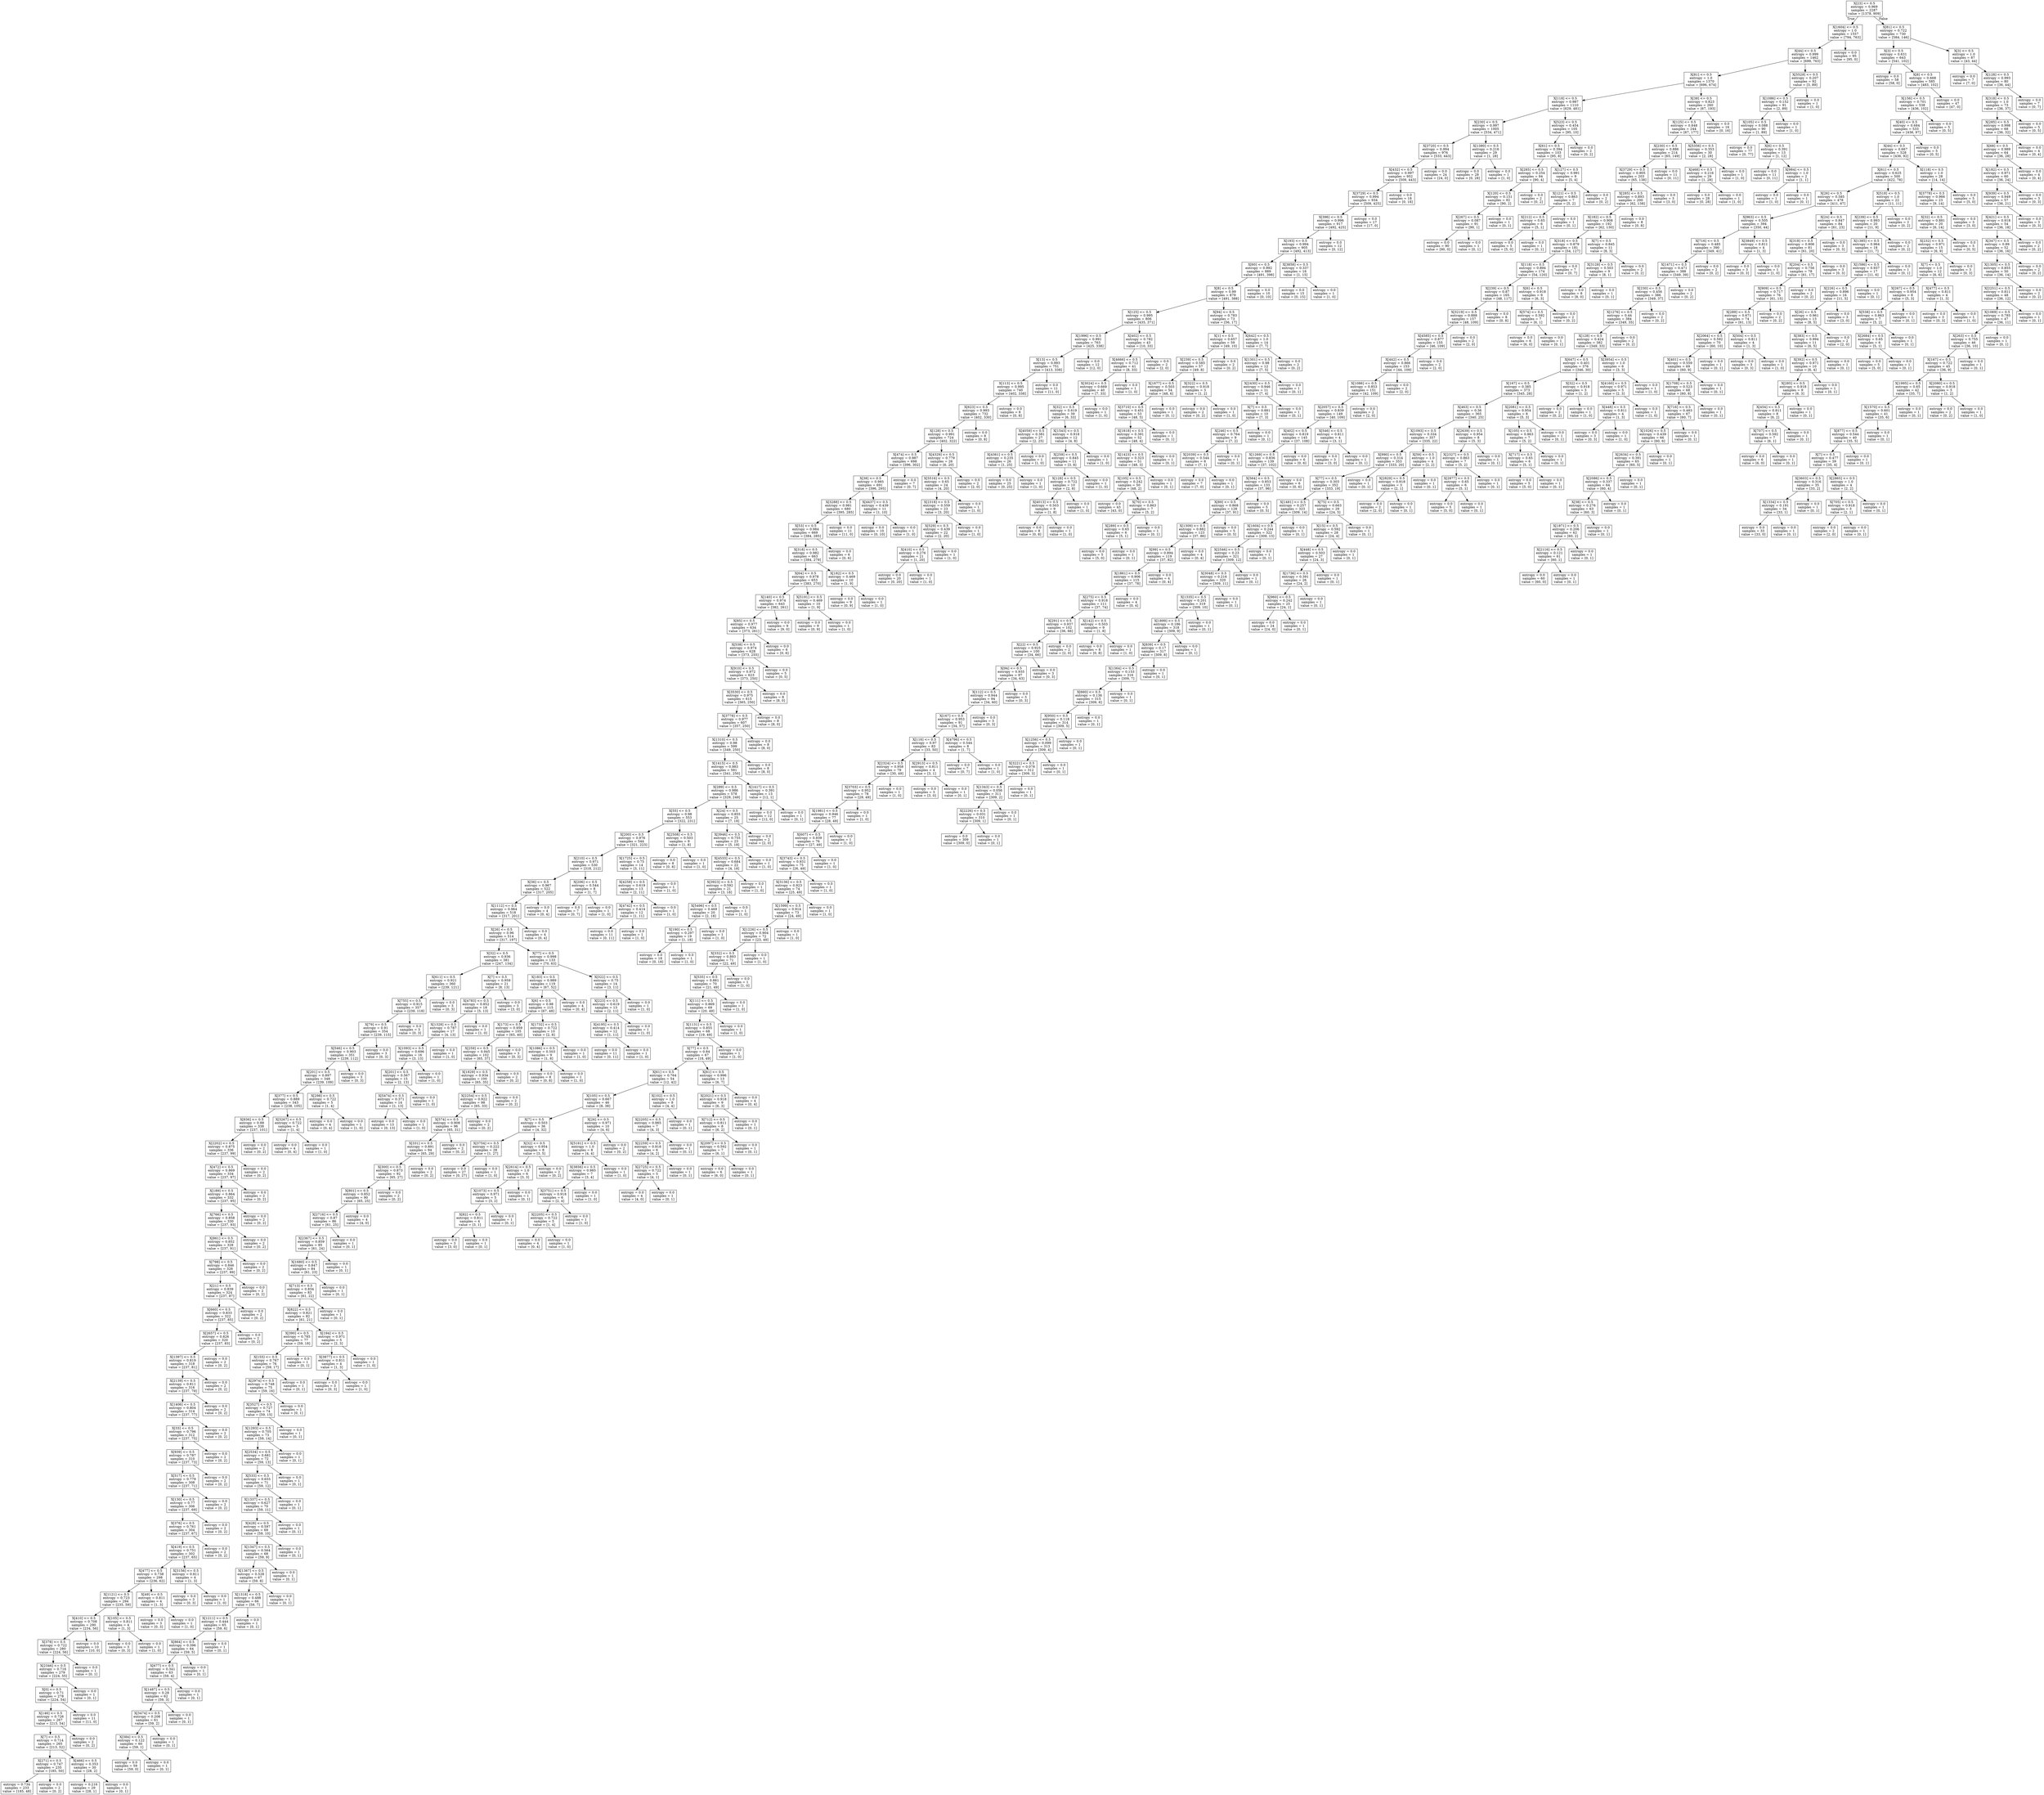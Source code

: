 digraph Tree {
node [shape=box] ;
0 [label="X[23] <= 0.5\nentropy = 0.969\nsamples = 2287\nvalue = [1378, 909]"] ;
1 [label="X[1604] <= 0.5\nentropy = 1.0\nsamples = 1557\nvalue = [794, 763]"] ;
0 -> 1 [labeldistance=2.5, labelangle=45, headlabel="True"] ;
2 [label="X[44] <= 0.5\nentropy = 0.999\nsamples = 1462\nvalue = [699, 763]"] ;
1 -> 2 ;
3 [label="X[81] <= 0.5\nentropy = 1.0\nsamples = 1370\nvalue = [696, 674]"] ;
2 -> 3 ;
4 [label="X[118] <= 0.5\nentropy = 0.987\nsamples = 1110\nvalue = [629, 481]"] ;
3 -> 4 ;
5 [label="X[230] <= 0.5\nentropy = 0.997\nsamples = 1005\nvalue = [534, 471]"] ;
4 -> 5 ;
6 [label="X[3720] <= 0.5\nentropy = 0.994\nsamples = 976\nvalue = [533, 443]"] ;
5 -> 6 ;
7 [label="X[432] <= 0.5\nentropy = 0.997\nsamples = 952\nvalue = [509, 443]"] ;
6 -> 7 ;
8 [label="X[3729] <= 0.5\nentropy = 0.994\nsamples = 934\nvalue = [509, 425]"] ;
7 -> 8 ;
9 [label="X[396] <= 0.5\nentropy = 0.996\nsamples = 917\nvalue = [492, 425]"] ;
8 -> 9 ;
10 [label="X[193] <= 0.5\nentropy = 0.994\nsamples = 905\nvalue = [492, 413]"] ;
9 -> 10 ;
11 [label="X[60] <= 0.5\nentropy = 0.992\nsamples = 889\nvalue = [491, 398]"] ;
10 -> 11 ;
12 [label="X[8] <= 0.5\nentropy = 0.99\nsamples = 879\nvalue = [491, 388]"] ;
11 -> 12 ;
13 [label="X[125] <= 0.5\nentropy = 0.995\nsamples = 806\nvalue = [435, 371]"] ;
12 -> 13 ;
14 [label="X[1996] <= 0.5\nentropy = 0.991\nsamples = 763\nvalue = [425, 338]"] ;
13 -> 14 ;
15 [label="X[13] <= 0.5\nentropy = 0.993\nsamples = 751\nvalue = [413, 338]"] ;
14 -> 15 ;
16 [label="X[113] <= 0.5\nentropy = 0.995\nsamples = 740\nvalue = [402, 338]"] ;
15 -> 16 ;
17 [label="X[623] <= 0.5\nentropy = 0.993\nsamples = 732\nvalue = [402, 330]"] ;
16 -> 17 ;
18 [label="X[128] <= 0.5\nentropy = 0.991\nsamples = 724\nvalue = [402, 322]"] ;
17 -> 18 ;
19 [label="X[474] <= 0.5\nentropy = 0.987\nsamples = 698\nvalue = [396, 302]"] ;
18 -> 19 ;
20 [label="X[38] <= 0.5\nentropy = 0.985\nsamples = 691\nvalue = [396, 295]"] ;
19 -> 20 ;
21 [label="X[3288] <= 0.5\nentropy = 0.981\nsamples = 680\nvalue = [395, 285]"] ;
20 -> 21 ;
22 [label="X[53] <= 0.5\nentropy = 0.984\nsamples = 669\nvalue = [384, 285]"] ;
21 -> 22 ;
23 [label="X[318] <= 0.5\nentropy = 0.982\nsamples = 663\nvalue = [384, 279]"] ;
22 -> 23 ;
24 [label="X[64] <= 0.5\nentropy = 0.978\nsamples = 653\nvalue = [383, 270]"] ;
23 -> 24 ;
25 [label="X[140] <= 0.5\nentropy = 0.974\nsamples = 643\nvalue = [382, 261]"] ;
24 -> 25 ;
26 [label="X[85] <= 0.5\nentropy = 0.977\nsamples = 634\nvalue = [373, 261]"] ;
25 -> 26 ;
27 [label="X[538] <= 0.5\nentropy = 0.974\nsamples = 628\nvalue = [373, 255]"] ;
26 -> 27 ;
28 [label="X[910] <= 0.5\nentropy = 0.972\nsamples = 623\nvalue = [373, 250]"] ;
27 -> 28 ;
29 [label="X[3530] <= 0.5\nentropy = 0.975\nsamples = 615\nvalue = [365, 250]"] ;
28 -> 29 ;
30 [label="X[3778] <= 0.5\nentropy = 0.977\nsamples = 607\nvalue = [357, 250]"] ;
29 -> 30 ;
31 [label="X[1310] <= 0.5\nentropy = 0.98\nsamples = 599\nvalue = [349, 250]"] ;
30 -> 31 ;
32 [label="X[1415] <= 0.5\nentropy = 0.983\nsamples = 591\nvalue = [341, 250]"] ;
31 -> 32 ;
33 [label="X[289] <= 0.5\nentropy = 0.986\nsamples = 578\nvalue = [329, 249]"] ;
32 -> 33 ;
34 [label="X[55] <= 0.5\nentropy = 0.98\nsamples = 553\nvalue = [322, 231]"] ;
33 -> 34 ;
35 [label="X[200] <= 0.5\nentropy = 0.976\nsamples = 544\nvalue = [321, 223]"] ;
34 -> 35 ;
36 [label="X[210] <= 0.5\nentropy = 0.971\nsamples = 530\nvalue = [318, 212]"] ;
35 -> 36 ;
37 [label="X[36] <= 0.5\nentropy = 0.967\nsamples = 522\nvalue = [317, 205]"] ;
36 -> 37 ;
38 [label="X[1112] <= 0.5\nentropy = 0.964\nsamples = 518\nvalue = [317, 201]"] ;
37 -> 38 ;
39 [label="X[26] <= 0.5\nentropy = 0.96\nsamples = 514\nvalue = [317, 197]"] ;
38 -> 39 ;
40 [label="X[32] <= 0.5\nentropy = 0.936\nsamples = 381\nvalue = [247, 134]"] ;
39 -> 40 ;
41 [label="X[611] <= 0.5\nentropy = 0.921\nsamples = 360\nvalue = [239, 121]"] ;
40 -> 41 ;
42 [label="X[755] <= 0.5\nentropy = 0.915\nsamples = 357\nvalue = [239, 118]"] ;
41 -> 42 ;
43 [label="X[79] <= 0.5\nentropy = 0.91\nsamples = 354\nvalue = [239, 115]"] ;
42 -> 43 ;
44 [label="X[546] <= 0.5\nentropy = 0.903\nsamples = 351\nvalue = [239, 112]"] ;
43 -> 44 ;
45 [label="X[201] <= 0.5\nentropy = 0.897\nsamples = 348\nvalue = [239, 109]"] ;
44 -> 45 ;
46 [label="X[377] <= 0.5\nentropy = 0.889\nsamples = 343\nvalue = [238, 105]"] ;
45 -> 46 ;
47 [label="X[836] <= 0.5\nentropy = 0.88\nsamples = 338\nvalue = [237, 101]"] ;
46 -> 47 ;
48 [label="X[2202] <= 0.5\nentropy = 0.875\nsamples = 336\nvalue = [237, 99]"] ;
47 -> 48 ;
49 [label="X[472] <= 0.5\nentropy = 0.869\nsamples = 334\nvalue = [237, 97]"] ;
48 -> 49 ;
50 [label="X[189] <= 0.5\nentropy = 0.864\nsamples = 332\nvalue = [237, 95]"] ;
49 -> 50 ;
51 [label="X[766] <= 0.5\nentropy = 0.858\nsamples = 330\nvalue = [237, 93]"] ;
50 -> 51 ;
52 [label="X[861] <= 0.5\nentropy = 0.852\nsamples = 328\nvalue = [237, 91]"] ;
51 -> 52 ;
53 [label="X[798] <= 0.5\nentropy = 0.846\nsamples = 326\nvalue = [237, 89]"] ;
52 -> 53 ;
54 [label="X[21] <= 0.5\nentropy = 0.839\nsamples = 324\nvalue = [237, 87]"] ;
53 -> 54 ;
55 [label="X[660] <= 0.5\nentropy = 0.833\nsamples = 322\nvalue = [237, 85]"] ;
54 -> 55 ;
56 [label="X[2657] <= 0.5\nentropy = 0.826\nsamples = 320\nvalue = [237, 83]"] ;
55 -> 56 ;
57 [label="X[1397] <= 0.5\nentropy = 0.819\nsamples = 318\nvalue = [237, 81]"] ;
56 -> 57 ;
58 [label="X[2139] <= 0.5\nentropy = 0.811\nsamples = 316\nvalue = [237, 79]"] ;
57 -> 58 ;
59 [label="X[1406] <= 0.5\nentropy = 0.804\nsamples = 314\nvalue = [237, 77]"] ;
58 -> 59 ;
60 [label="X[33] <= 0.5\nentropy = 0.796\nsamples = 312\nvalue = [237, 75]"] ;
59 -> 60 ;
61 [label="X[939] <= 0.5\nentropy = 0.787\nsamples = 310\nvalue = [237, 73]"] ;
60 -> 61 ;
62 [label="X[517] <= 0.5\nentropy = 0.779\nsamples = 308\nvalue = [237, 71]"] ;
61 -> 62 ;
63 [label="X[130] <= 0.5\nentropy = 0.77\nsamples = 306\nvalue = [237, 69]"] ;
62 -> 63 ;
64 [label="X[376] <= 0.5\nentropy = 0.761\nsamples = 304\nvalue = [237, 67]"] ;
63 -> 64 ;
65 [label="X[419] <= 0.5\nentropy = 0.751\nsamples = 302\nvalue = [237, 65]"] ;
64 -> 65 ;
66 [label="X[477] <= 0.5\nentropy = 0.738\nsamples = 298\nvalue = [236, 62]"] ;
65 -> 66 ;
67 [label="X[1121] <= 0.5\nentropy = 0.723\nsamples = 294\nvalue = [235, 59]"] ;
66 -> 67 ;
68 [label="X[410] <= 0.5\nentropy = 0.708\nsamples = 290\nvalue = [234, 56]"] ;
67 -> 68 ;
69 [label="X[378] <= 0.5\nentropy = 0.722\nsamples = 280\nvalue = [224, 56]"] ;
68 -> 69 ;
70 [label="X[2346] <= 0.5\nentropy = 0.716\nsamples = 279\nvalue = [224, 55]"] ;
69 -> 70 ;
71 [label="X[0] <= 0.5\nentropy = 0.71\nsamples = 278\nvalue = [224, 54]"] ;
70 -> 71 ;
72 [label="X[146] <= 0.5\nentropy = 0.726\nsamples = 267\nvalue = [213, 54]"] ;
71 -> 72 ;
73 [label="X[7] <= 0.5\nentropy = 0.714\nsamples = 265\nvalue = [213, 52]"] ;
72 -> 73 ;
74 [label="X[271] <= 0.5\nentropy = 0.747\nsamples = 235\nvalue = [185, 50]"] ;
73 -> 74 ;
75 [label="entropy = 0.734\nsamples = 233\nvalue = [185, 48]"] ;
74 -> 75 ;
76 [label="entropy = 0.0\nsamples = 2\nvalue = [0, 2]"] ;
74 -> 76 ;
77 [label="X[466] <= 0.5\nentropy = 0.353\nsamples = 30\nvalue = [28, 2]"] ;
73 -> 77 ;
78 [label="entropy = 0.216\nsamples = 29\nvalue = [28, 1]"] ;
77 -> 78 ;
79 [label="entropy = 0.0\nsamples = 1\nvalue = [0, 1]"] ;
77 -> 79 ;
80 [label="entropy = 0.0\nsamples = 2\nvalue = [0, 2]"] ;
72 -> 80 ;
81 [label="entropy = 0.0\nsamples = 11\nvalue = [11, 0]"] ;
71 -> 81 ;
82 [label="entropy = 0.0\nsamples = 1\nvalue = [0, 1]"] ;
70 -> 82 ;
83 [label="entropy = 0.0\nsamples = 1\nvalue = [0, 1]"] ;
69 -> 83 ;
84 [label="entropy = 0.0\nsamples = 10\nvalue = [10, 0]"] ;
68 -> 84 ;
85 [label="X[105] <= 0.5\nentropy = 0.811\nsamples = 4\nvalue = [1, 3]"] ;
67 -> 85 ;
86 [label="entropy = 0.0\nsamples = 3\nvalue = [0, 3]"] ;
85 -> 86 ;
87 [label="entropy = 0.0\nsamples = 1\nvalue = [1, 0]"] ;
85 -> 87 ;
88 [label="X[49] <= 0.5\nentropy = 0.811\nsamples = 4\nvalue = [1, 3]"] ;
66 -> 88 ;
89 [label="entropy = 0.0\nsamples = 3\nvalue = [0, 3]"] ;
88 -> 89 ;
90 [label="entropy = 0.0\nsamples = 1\nvalue = [1, 0]"] ;
88 -> 90 ;
91 [label="X[3156] <= 0.5\nentropy = 0.811\nsamples = 4\nvalue = [1, 3]"] ;
65 -> 91 ;
92 [label="entropy = 0.0\nsamples = 3\nvalue = [0, 3]"] ;
91 -> 92 ;
93 [label="entropy = 0.0\nsamples = 1\nvalue = [1, 0]"] ;
91 -> 93 ;
94 [label="entropy = 0.0\nsamples = 2\nvalue = [0, 2]"] ;
64 -> 94 ;
95 [label="entropy = 0.0\nsamples = 2\nvalue = [0, 2]"] ;
63 -> 95 ;
96 [label="entropy = 0.0\nsamples = 2\nvalue = [0, 2]"] ;
62 -> 96 ;
97 [label="entropy = 0.0\nsamples = 2\nvalue = [0, 2]"] ;
61 -> 97 ;
98 [label="entropy = 0.0\nsamples = 2\nvalue = [0, 2]"] ;
60 -> 98 ;
99 [label="entropy = 0.0\nsamples = 2\nvalue = [0, 2]"] ;
59 -> 99 ;
100 [label="entropy = 0.0\nsamples = 2\nvalue = [0, 2]"] ;
58 -> 100 ;
101 [label="entropy = 0.0\nsamples = 2\nvalue = [0, 2]"] ;
57 -> 101 ;
102 [label="entropy = 0.0\nsamples = 2\nvalue = [0, 2]"] ;
56 -> 102 ;
103 [label="entropy = 0.0\nsamples = 2\nvalue = [0, 2]"] ;
55 -> 103 ;
104 [label="entropy = 0.0\nsamples = 2\nvalue = [0, 2]"] ;
54 -> 104 ;
105 [label="entropy = 0.0\nsamples = 2\nvalue = [0, 2]"] ;
53 -> 105 ;
106 [label="entropy = 0.0\nsamples = 2\nvalue = [0, 2]"] ;
52 -> 106 ;
107 [label="entropy = 0.0\nsamples = 2\nvalue = [0, 2]"] ;
51 -> 107 ;
108 [label="entropy = 0.0\nsamples = 2\nvalue = [0, 2]"] ;
50 -> 108 ;
109 [label="entropy = 0.0\nsamples = 2\nvalue = [0, 2]"] ;
49 -> 109 ;
110 [label="entropy = 0.0\nsamples = 2\nvalue = [0, 2]"] ;
48 -> 110 ;
111 [label="entropy = 0.0\nsamples = 2\nvalue = [0, 2]"] ;
47 -> 111 ;
112 [label="X[3267] <= 0.5\nentropy = 0.722\nsamples = 5\nvalue = [1, 4]"] ;
46 -> 112 ;
113 [label="entropy = 0.0\nsamples = 4\nvalue = [0, 4]"] ;
112 -> 113 ;
114 [label="entropy = 0.0\nsamples = 1\nvalue = [1, 0]"] ;
112 -> 114 ;
115 [label="X[298] <= 0.5\nentropy = 0.722\nsamples = 5\nvalue = [1, 4]"] ;
45 -> 115 ;
116 [label="entropy = 0.0\nsamples = 4\nvalue = [0, 4]"] ;
115 -> 116 ;
117 [label="entropy = 0.0\nsamples = 1\nvalue = [1, 0]"] ;
115 -> 117 ;
118 [label="entropy = 0.0\nsamples = 3\nvalue = [0, 3]"] ;
44 -> 118 ;
119 [label="entropy = 0.0\nsamples = 3\nvalue = [0, 3]"] ;
43 -> 119 ;
120 [label="entropy = 0.0\nsamples = 3\nvalue = [0, 3]"] ;
42 -> 120 ;
121 [label="entropy = 0.0\nsamples = 3\nvalue = [0, 3]"] ;
41 -> 121 ;
122 [label="X[7] <= 0.5\nentropy = 0.959\nsamples = 21\nvalue = [8, 13]"] ;
40 -> 122 ;
123 [label="X[4783] <= 0.5\nentropy = 0.852\nsamples = 18\nvalue = [5, 13]"] ;
122 -> 123 ;
124 [label="X[1328] <= 0.5\nentropy = 0.787\nsamples = 17\nvalue = [4, 13]"] ;
123 -> 124 ;
125 [label="X[1093] <= 0.5\nentropy = 0.696\nsamples = 16\nvalue = [3, 13]"] ;
124 -> 125 ;
126 [label="X[201] <= 0.5\nentropy = 0.567\nsamples = 15\nvalue = [2, 13]"] ;
125 -> 126 ;
127 [label="X[5474] <= 0.5\nentropy = 0.371\nsamples = 14\nvalue = [1, 13]"] ;
126 -> 127 ;
128 [label="entropy = 0.0\nsamples = 13\nvalue = [0, 13]"] ;
127 -> 128 ;
129 [label="entropy = 0.0\nsamples = 1\nvalue = [1, 0]"] ;
127 -> 129 ;
130 [label="entropy = 0.0\nsamples = 1\nvalue = [1, 0]"] ;
126 -> 130 ;
131 [label="entropy = 0.0\nsamples = 1\nvalue = [1, 0]"] ;
125 -> 131 ;
132 [label="entropy = 0.0\nsamples = 1\nvalue = [1, 0]"] ;
124 -> 132 ;
133 [label="entropy = 0.0\nsamples = 1\nvalue = [1, 0]"] ;
123 -> 133 ;
134 [label="entropy = 0.0\nsamples = 3\nvalue = [3, 0]"] ;
122 -> 134 ;
135 [label="X[77] <= 0.5\nentropy = 0.998\nsamples = 133\nvalue = [70, 63]"] ;
39 -> 135 ;
136 [label="X[183] <= 0.5\nentropy = 0.989\nsamples = 119\nvalue = [67, 52]"] ;
135 -> 136 ;
137 [label="X[6] <= 0.5\nentropy = 0.98\nsamples = 115\nvalue = [67, 48]"] ;
136 -> 137 ;
138 [label="X[173] <= 0.5\nentropy = 0.959\nsamples = 105\nvalue = [65, 40]"] ;
137 -> 138 ;
139 [label="X[259] <= 0.5\nentropy = 0.945\nsamples = 102\nvalue = [65, 37]"] ;
138 -> 139 ;
140 [label="X[1829] <= 0.5\nentropy = 0.934\nsamples = 100\nvalue = [65, 35]"] ;
139 -> 140 ;
141 [label="X[2254] <= 0.5\nentropy = 0.922\nsamples = 98\nvalue = [65, 33]"] ;
140 -> 141 ;
142 [label="X[574] <= 0.5\nentropy = 0.908\nsamples = 96\nvalue = [65, 31]"] ;
141 -> 142 ;
143 [label="X[331] <= 0.5\nentropy = 0.891\nsamples = 94\nvalue = [65, 29]"] ;
142 -> 143 ;
144 [label="X[300] <= 0.5\nentropy = 0.873\nsamples = 92\nvalue = [65, 27]"] ;
143 -> 144 ;
145 [label="X[801] <= 0.5\nentropy = 0.852\nsamples = 90\nvalue = [65, 25]"] ;
144 -> 145 ;
146 [label="X[2716] <= 0.5\nentropy = 0.87\nsamples = 86\nvalue = [61, 25]"] ;
145 -> 146 ;
147 [label="X[2367] <= 0.5\nentropy = 0.859\nsamples = 85\nvalue = [61, 24]"] ;
146 -> 147 ;
148 [label="X[1680] <= 0.5\nentropy = 0.847\nsamples = 84\nvalue = [61, 23]"] ;
147 -> 148 ;
149 [label="X[713] <= 0.5\nentropy = 0.834\nsamples = 83\nvalue = [61, 22]"] ;
148 -> 149 ;
150 [label="X[822] <= 0.5\nentropy = 0.821\nsamples = 82\nvalue = [61, 21]"] ;
149 -> 150 ;
151 [label="X[390] <= 0.5\nentropy = 0.785\nsamples = 77\nvalue = [59, 18]"] ;
150 -> 151 ;
152 [label="X[155] <= 0.5\nentropy = 0.767\nsamples = 76\nvalue = [59, 17]"] ;
151 -> 152 ;
153 [label="X[2974] <= 0.5\nentropy = 0.748\nsamples = 75\nvalue = [59, 16]"] ;
152 -> 153 ;
154 [label="X[3527] <= 0.5\nentropy = 0.727\nsamples = 74\nvalue = [59, 15]"] ;
153 -> 154 ;
155 [label="X[1293] <= 0.5\nentropy = 0.705\nsamples = 73\nvalue = [59, 14]"] ;
154 -> 155 ;
156 [label="X[2534] <= 0.5\nentropy = 0.681\nsamples = 72\nvalue = [59, 13]"] ;
155 -> 156 ;
157 [label="X[533] <= 0.5\nentropy = 0.655\nsamples = 71\nvalue = [59, 12]"] ;
156 -> 157 ;
158 [label="X[1337] <= 0.5\nentropy = 0.627\nsamples = 70\nvalue = [59, 11]"] ;
157 -> 158 ;
159 [label="X[428] <= 0.5\nentropy = 0.597\nsamples = 69\nvalue = [59, 10]"] ;
158 -> 159 ;
160 [label="X[1347] <= 0.5\nentropy = 0.564\nsamples = 68\nvalue = [59, 9]"] ;
159 -> 160 ;
161 [label="X[1367] <= 0.5\nentropy = 0.528\nsamples = 67\nvalue = [59, 8]"] ;
160 -> 161 ;
162 [label="X[1318] <= 0.5\nentropy = 0.488\nsamples = 66\nvalue = [59, 7]"] ;
161 -> 162 ;
163 [label="X[1211] <= 0.5\nentropy = 0.444\nsamples = 65\nvalue = [59, 6]"] ;
162 -> 163 ;
164 [label="X[864] <= 0.5\nentropy = 0.396\nsamples = 64\nvalue = [59, 5]"] ;
163 -> 164 ;
165 [label="X[677] <= 0.5\nentropy = 0.341\nsamples = 63\nvalue = [59, 4]"] ;
164 -> 165 ;
166 [label="X[1487] <= 0.5\nentropy = 0.28\nsamples = 62\nvalue = [59, 3]"] ;
165 -> 166 ;
167 [label="X[3474] <= 0.5\nentropy = 0.208\nsamples = 61\nvalue = [59, 2]"] ;
166 -> 167 ;
168 [label="X[384] <= 0.5\nentropy = 0.122\nsamples = 60\nvalue = [59, 1]"] ;
167 -> 168 ;
169 [label="entropy = 0.0\nsamples = 59\nvalue = [59, 0]"] ;
168 -> 169 ;
170 [label="entropy = 0.0\nsamples = 1\nvalue = [0, 1]"] ;
168 -> 170 ;
171 [label="entropy = 0.0\nsamples = 1\nvalue = [0, 1]"] ;
167 -> 171 ;
172 [label="entropy = 0.0\nsamples = 1\nvalue = [0, 1]"] ;
166 -> 172 ;
173 [label="entropy = 0.0\nsamples = 1\nvalue = [0, 1]"] ;
165 -> 173 ;
174 [label="entropy = 0.0\nsamples = 1\nvalue = [0, 1]"] ;
164 -> 174 ;
175 [label="entropy = 0.0\nsamples = 1\nvalue = [0, 1]"] ;
163 -> 175 ;
176 [label="entropy = 0.0\nsamples = 1\nvalue = [0, 1]"] ;
162 -> 176 ;
177 [label="entropy = 0.0\nsamples = 1\nvalue = [0, 1]"] ;
161 -> 177 ;
178 [label="entropy = 0.0\nsamples = 1\nvalue = [0, 1]"] ;
160 -> 178 ;
179 [label="entropy = 0.0\nsamples = 1\nvalue = [0, 1]"] ;
159 -> 179 ;
180 [label="entropy = 0.0\nsamples = 1\nvalue = [0, 1]"] ;
158 -> 180 ;
181 [label="entropy = 0.0\nsamples = 1\nvalue = [0, 1]"] ;
157 -> 181 ;
182 [label="entropy = 0.0\nsamples = 1\nvalue = [0, 1]"] ;
156 -> 182 ;
183 [label="entropy = 0.0\nsamples = 1\nvalue = [0, 1]"] ;
155 -> 183 ;
184 [label="entropy = 0.0\nsamples = 1\nvalue = [0, 1]"] ;
154 -> 184 ;
185 [label="entropy = 0.0\nsamples = 1\nvalue = [0, 1]"] ;
153 -> 185 ;
186 [label="entropy = 0.0\nsamples = 1\nvalue = [0, 1]"] ;
152 -> 186 ;
187 [label="entropy = 0.0\nsamples = 1\nvalue = [0, 1]"] ;
151 -> 187 ;
188 [label="X[194] <= 0.5\nentropy = 0.971\nsamples = 5\nvalue = [2, 3]"] ;
150 -> 188 ;
189 [label="X[3877] <= 0.5\nentropy = 0.811\nsamples = 4\nvalue = [1, 3]"] ;
188 -> 189 ;
190 [label="entropy = 0.0\nsamples = 3\nvalue = [0, 3]"] ;
189 -> 190 ;
191 [label="entropy = 0.0\nsamples = 1\nvalue = [1, 0]"] ;
189 -> 191 ;
192 [label="entropy = 0.0\nsamples = 1\nvalue = [1, 0]"] ;
188 -> 192 ;
193 [label="entropy = 0.0\nsamples = 1\nvalue = [0, 1]"] ;
149 -> 193 ;
194 [label="entropy = 0.0\nsamples = 1\nvalue = [0, 1]"] ;
148 -> 194 ;
195 [label="entropy = 0.0\nsamples = 1\nvalue = [0, 1]"] ;
147 -> 195 ;
196 [label="entropy = 0.0\nsamples = 1\nvalue = [0, 1]"] ;
146 -> 196 ;
197 [label="entropy = 0.0\nsamples = 4\nvalue = [4, 0]"] ;
145 -> 197 ;
198 [label="entropy = 0.0\nsamples = 2\nvalue = [0, 2]"] ;
144 -> 198 ;
199 [label="entropy = 0.0\nsamples = 2\nvalue = [0, 2]"] ;
143 -> 199 ;
200 [label="entropy = 0.0\nsamples = 2\nvalue = [0, 2]"] ;
142 -> 200 ;
201 [label="entropy = 0.0\nsamples = 2\nvalue = [0, 2]"] ;
141 -> 201 ;
202 [label="entropy = 0.0\nsamples = 2\nvalue = [0, 2]"] ;
140 -> 202 ;
203 [label="entropy = 0.0\nsamples = 2\nvalue = [0, 2]"] ;
139 -> 203 ;
204 [label="entropy = 0.0\nsamples = 3\nvalue = [0, 3]"] ;
138 -> 204 ;
205 [label="X[1732] <= 0.5\nentropy = 0.722\nsamples = 10\nvalue = [2, 8]"] ;
137 -> 205 ;
206 [label="X[1086] <= 0.5\nentropy = 0.503\nsamples = 9\nvalue = [1, 8]"] ;
205 -> 206 ;
207 [label="entropy = 0.0\nsamples = 8\nvalue = [0, 8]"] ;
206 -> 207 ;
208 [label="entropy = 0.0\nsamples = 1\nvalue = [1, 0]"] ;
206 -> 208 ;
209 [label="entropy = 0.0\nsamples = 1\nvalue = [1, 0]"] ;
205 -> 209 ;
210 [label="entropy = 0.0\nsamples = 4\nvalue = [0, 4]"] ;
136 -> 210 ;
211 [label="X[322] <= 0.5\nentropy = 0.75\nsamples = 14\nvalue = [3, 11]"] ;
135 -> 211 ;
212 [label="X[223] <= 0.5\nentropy = 0.619\nsamples = 13\nvalue = [2, 11]"] ;
211 -> 212 ;
213 [label="X[4195] <= 0.5\nentropy = 0.414\nsamples = 12\nvalue = [1, 11]"] ;
212 -> 213 ;
214 [label="entropy = 0.0\nsamples = 11\nvalue = [0, 11]"] ;
213 -> 214 ;
215 [label="entropy = 0.0\nsamples = 1\nvalue = [1, 0]"] ;
213 -> 215 ;
216 [label="entropy = 0.0\nsamples = 1\nvalue = [1, 0]"] ;
212 -> 216 ;
217 [label="entropy = 0.0\nsamples = 1\nvalue = [1, 0]"] ;
211 -> 217 ;
218 [label="entropy = 0.0\nsamples = 4\nvalue = [0, 4]"] ;
38 -> 218 ;
219 [label="entropy = 0.0\nsamples = 4\nvalue = [0, 4]"] ;
37 -> 219 ;
220 [label="X[206] <= 0.5\nentropy = 0.544\nsamples = 8\nvalue = [1, 7]"] ;
36 -> 220 ;
221 [label="entropy = 0.0\nsamples = 7\nvalue = [0, 7]"] ;
220 -> 221 ;
222 [label="entropy = 0.0\nsamples = 1\nvalue = [1, 0]"] ;
220 -> 222 ;
223 [label="X[1725] <= 0.5\nentropy = 0.75\nsamples = 14\nvalue = [3, 11]"] ;
35 -> 223 ;
224 [label="X[4258] <= 0.5\nentropy = 0.619\nsamples = 13\nvalue = [2, 11]"] ;
223 -> 224 ;
225 [label="X[4742] <= 0.5\nentropy = 0.414\nsamples = 12\nvalue = [1, 11]"] ;
224 -> 225 ;
226 [label="entropy = 0.0\nsamples = 11\nvalue = [0, 11]"] ;
225 -> 226 ;
227 [label="entropy = 0.0\nsamples = 1\nvalue = [1, 0]"] ;
225 -> 227 ;
228 [label="entropy = 0.0\nsamples = 1\nvalue = [1, 0]"] ;
224 -> 228 ;
229 [label="entropy = 0.0\nsamples = 1\nvalue = [1, 0]"] ;
223 -> 229 ;
230 [label="X[2508] <= 0.5\nentropy = 0.503\nsamples = 9\nvalue = [1, 8]"] ;
34 -> 230 ;
231 [label="entropy = 0.0\nsamples = 8\nvalue = [0, 8]"] ;
230 -> 231 ;
232 [label="entropy = 0.0\nsamples = 1\nvalue = [1, 0]"] ;
230 -> 232 ;
233 [label="X[24] <= 0.5\nentropy = 0.855\nsamples = 25\nvalue = [7, 18]"] ;
33 -> 233 ;
234 [label="X[3946] <= 0.5\nentropy = 0.755\nsamples = 23\nvalue = [5, 18]"] ;
233 -> 234 ;
235 [label="X[4533] <= 0.5\nentropy = 0.684\nsamples = 22\nvalue = [4, 18]"] ;
234 -> 235 ;
236 [label="X[3923] <= 0.5\nentropy = 0.592\nsamples = 21\nvalue = [3, 18]"] ;
235 -> 236 ;
237 [label="X[5496] <= 0.5\nentropy = 0.469\nsamples = 20\nvalue = [2, 18]"] ;
236 -> 237 ;
238 [label="X[190] <= 0.5\nentropy = 0.297\nsamples = 19\nvalue = [1, 18]"] ;
237 -> 238 ;
239 [label="entropy = 0.0\nsamples = 18\nvalue = [0, 18]"] ;
238 -> 239 ;
240 [label="entropy = 0.0\nsamples = 1\nvalue = [1, 0]"] ;
238 -> 240 ;
241 [label="entropy = 0.0\nsamples = 1\nvalue = [1, 0]"] ;
237 -> 241 ;
242 [label="entropy = 0.0\nsamples = 1\nvalue = [1, 0]"] ;
236 -> 242 ;
243 [label="entropy = 0.0\nsamples = 1\nvalue = [1, 0]"] ;
235 -> 243 ;
244 [label="entropy = 0.0\nsamples = 1\nvalue = [1, 0]"] ;
234 -> 244 ;
245 [label="entropy = 0.0\nsamples = 2\nvalue = [2, 0]"] ;
233 -> 245 ;
246 [label="X[1417] <= 0.5\nentropy = 0.391\nsamples = 13\nvalue = [12, 1]"] ;
32 -> 246 ;
247 [label="entropy = 0.0\nsamples = 12\nvalue = [12, 0]"] ;
246 -> 247 ;
248 [label="entropy = 0.0\nsamples = 1\nvalue = [0, 1]"] ;
246 -> 248 ;
249 [label="entropy = 0.0\nsamples = 8\nvalue = [8, 0]"] ;
31 -> 249 ;
250 [label="entropy = 0.0\nsamples = 8\nvalue = [8, 0]"] ;
30 -> 250 ;
251 [label="entropy = 0.0\nsamples = 8\nvalue = [8, 0]"] ;
29 -> 251 ;
252 [label="entropy = 0.0\nsamples = 8\nvalue = [8, 0]"] ;
28 -> 252 ;
253 [label="entropy = 0.0\nsamples = 5\nvalue = [0, 5]"] ;
27 -> 253 ;
254 [label="entropy = 0.0\nsamples = 6\nvalue = [0, 6]"] ;
26 -> 254 ;
255 [label="entropy = 0.0\nsamples = 9\nvalue = [9, 0]"] ;
25 -> 255 ;
256 [label="X[5191] <= 0.5\nentropy = 0.469\nsamples = 10\nvalue = [1, 9]"] ;
24 -> 256 ;
257 [label="entropy = 0.0\nsamples = 9\nvalue = [0, 9]"] ;
256 -> 257 ;
258 [label="entropy = 0.0\nsamples = 1\nvalue = [1, 0]"] ;
256 -> 258 ;
259 [label="X[182] <= 0.5\nentropy = 0.469\nsamples = 10\nvalue = [1, 9]"] ;
23 -> 259 ;
260 [label="entropy = 0.0\nsamples = 9\nvalue = [0, 9]"] ;
259 -> 260 ;
261 [label="entropy = 0.0\nsamples = 1\nvalue = [1, 0]"] ;
259 -> 261 ;
262 [label="entropy = 0.0\nsamples = 6\nvalue = [0, 6]"] ;
22 -> 262 ;
263 [label="entropy = 0.0\nsamples = 11\nvalue = [11, 0]"] ;
21 -> 263 ;
264 [label="X[4437] <= 0.5\nentropy = 0.439\nsamples = 11\nvalue = [1, 10]"] ;
20 -> 264 ;
265 [label="entropy = 0.0\nsamples = 10\nvalue = [0, 10]"] ;
264 -> 265 ;
266 [label="entropy = 0.0\nsamples = 1\nvalue = [1, 0]"] ;
264 -> 266 ;
267 [label="entropy = 0.0\nsamples = 7\nvalue = [0, 7]"] ;
19 -> 267 ;
268 [label="X[4329] <= 0.5\nentropy = 0.779\nsamples = 26\nvalue = [6, 20]"] ;
18 -> 268 ;
269 [label="X[5516] <= 0.5\nentropy = 0.65\nsamples = 24\nvalue = [4, 20]"] ;
268 -> 269 ;
270 [label="X[2318] <= 0.5\nentropy = 0.559\nsamples = 23\nvalue = [3, 20]"] ;
269 -> 270 ;
271 [label="X[529] <= 0.5\nentropy = 0.439\nsamples = 22\nvalue = [2, 20]"] ;
270 -> 271 ;
272 [label="X[410] <= 0.5\nentropy = 0.276\nsamples = 21\nvalue = [1, 20]"] ;
271 -> 272 ;
273 [label="entropy = 0.0\nsamples = 20\nvalue = [0, 20]"] ;
272 -> 273 ;
274 [label="entropy = 0.0\nsamples = 1\nvalue = [1, 0]"] ;
272 -> 274 ;
275 [label="entropy = 0.0\nsamples = 1\nvalue = [1, 0]"] ;
271 -> 275 ;
276 [label="entropy = 0.0\nsamples = 1\nvalue = [1, 0]"] ;
270 -> 276 ;
277 [label="entropy = 0.0\nsamples = 1\nvalue = [1, 0]"] ;
269 -> 277 ;
278 [label="entropy = 0.0\nsamples = 2\nvalue = [2, 0]"] ;
268 -> 278 ;
279 [label="entropy = 0.0\nsamples = 8\nvalue = [0, 8]"] ;
17 -> 279 ;
280 [label="entropy = 0.0\nsamples = 8\nvalue = [0, 8]"] ;
16 -> 280 ;
281 [label="entropy = 0.0\nsamples = 11\nvalue = [11, 0]"] ;
15 -> 281 ;
282 [label="entropy = 0.0\nsamples = 12\nvalue = [12, 0]"] ;
14 -> 282 ;
283 [label="X[402] <= 0.5\nentropy = 0.782\nsamples = 43\nvalue = [10, 33]"] ;
13 -> 283 ;
284 [label="X[4666] <= 0.5\nentropy = 0.712\nsamples = 41\nvalue = [8, 33]"] ;
283 -> 284 ;
285 [label="X[3024] <= 0.5\nentropy = 0.669\nsamples = 40\nvalue = [7, 33]"] ;
284 -> 285 ;
286 [label="X[32] <= 0.5\nentropy = 0.619\nsamples = 39\nvalue = [6, 33]"] ;
285 -> 286 ;
287 [label="X[4059] <= 0.5\nentropy = 0.381\nsamples = 27\nvalue = [2, 25]"] ;
286 -> 287 ;
288 [label="X[4361] <= 0.5\nentropy = 0.235\nsamples = 26\nvalue = [1, 25]"] ;
287 -> 288 ;
289 [label="entropy = 0.0\nsamples = 25\nvalue = [0, 25]"] ;
288 -> 289 ;
290 [label="entropy = 0.0\nsamples = 1\nvalue = [1, 0]"] ;
288 -> 290 ;
291 [label="entropy = 0.0\nsamples = 1\nvalue = [1, 0]"] ;
287 -> 291 ;
292 [label="X[1543] <= 0.5\nentropy = 0.918\nsamples = 12\nvalue = [4, 8]"] ;
286 -> 292 ;
293 [label="X[259] <= 0.5\nentropy = 0.845\nsamples = 11\nvalue = [3, 8]"] ;
292 -> 293 ;
294 [label="X[128] <= 0.5\nentropy = 0.722\nsamples = 10\nvalue = [2, 8]"] ;
293 -> 294 ;
295 [label="X[4013] <= 0.5\nentropy = 0.503\nsamples = 9\nvalue = [1, 8]"] ;
294 -> 295 ;
296 [label="entropy = 0.0\nsamples = 8\nvalue = [0, 8]"] ;
295 -> 296 ;
297 [label="entropy = 0.0\nsamples = 1\nvalue = [1, 0]"] ;
295 -> 297 ;
298 [label="entropy = 0.0\nsamples = 1\nvalue = [1, 0]"] ;
294 -> 298 ;
299 [label="entropy = 0.0\nsamples = 1\nvalue = [1, 0]"] ;
293 -> 299 ;
300 [label="entropy = 0.0\nsamples = 1\nvalue = [1, 0]"] ;
292 -> 300 ;
301 [label="entropy = 0.0\nsamples = 1\nvalue = [1, 0]"] ;
285 -> 301 ;
302 [label="entropy = 0.0\nsamples = 1\nvalue = [1, 0]"] ;
284 -> 302 ;
303 [label="entropy = 0.0\nsamples = 2\nvalue = [2, 0]"] ;
283 -> 303 ;
304 [label="X[94] <= 0.5\nentropy = 0.783\nsamples = 73\nvalue = [56, 17]"] ;
12 -> 304 ;
305 [label="X[1] <= 0.5\nentropy = 0.657\nsamples = 59\nvalue = [49, 10]"] ;
304 -> 305 ;
306 [label="X[239] <= 0.5\nentropy = 0.585\nsamples = 57\nvalue = [49, 8]"] ;
305 -> 306 ;
307 [label="X[1677] <= 0.5\nentropy = 0.503\nsamples = 54\nvalue = [48, 6]"] ;
306 -> 307 ;
308 [label="X[3710] <= 0.5\nentropy = 0.451\nsamples = 53\nvalue = [48, 5]"] ;
307 -> 308 ;
309 [label="X[1818] <= 0.5\nentropy = 0.391\nsamples = 52\nvalue = [48, 4]"] ;
308 -> 309 ;
310 [label="X[1423] <= 0.5\nentropy = 0.323\nsamples = 51\nvalue = [48, 3]"] ;
309 -> 310 ;
311 [label="X[105] <= 0.5\nentropy = 0.242\nsamples = 50\nvalue = [48, 2]"] ;
310 -> 311 ;
312 [label="entropy = 0.0\nsamples = 43\nvalue = [43, 0]"] ;
311 -> 312 ;
313 [label="X[70] <= 0.5\nentropy = 0.863\nsamples = 7\nvalue = [5, 2]"] ;
311 -> 313 ;
314 [label="X[289] <= 0.5\nentropy = 0.65\nsamples = 6\nvalue = [5, 1]"] ;
313 -> 314 ;
315 [label="entropy = 0.0\nsamples = 5\nvalue = [5, 0]"] ;
314 -> 315 ;
316 [label="entropy = 0.0\nsamples = 1\nvalue = [0, 1]"] ;
314 -> 316 ;
317 [label="entropy = 0.0\nsamples = 1\nvalue = [0, 1]"] ;
313 -> 317 ;
318 [label="entropy = 0.0\nsamples = 1\nvalue = [0, 1]"] ;
310 -> 318 ;
319 [label="entropy = 0.0\nsamples = 1\nvalue = [0, 1]"] ;
309 -> 319 ;
320 [label="entropy = 0.0\nsamples = 1\nvalue = [0, 1]"] ;
308 -> 320 ;
321 [label="entropy = 0.0\nsamples = 1\nvalue = [0, 1]"] ;
307 -> 321 ;
322 [label="X[322] <= 0.5\nentropy = 0.918\nsamples = 3\nvalue = [1, 2]"] ;
306 -> 322 ;
323 [label="entropy = 0.0\nsamples = 2\nvalue = [0, 2]"] ;
322 -> 323 ;
324 [label="entropy = 0.0\nsamples = 1\nvalue = [1, 0]"] ;
322 -> 324 ;
325 [label="entropy = 0.0\nsamples = 2\nvalue = [0, 2]"] ;
305 -> 325 ;
326 [label="X[642] <= 0.5\nentropy = 1.0\nsamples = 14\nvalue = [7, 7]"] ;
304 -> 326 ;
327 [label="X[1301] <= 0.5\nentropy = 0.98\nsamples = 12\nvalue = [7, 5]"] ;
326 -> 327 ;
328 [label="X[2430] <= 0.5\nentropy = 0.946\nsamples = 11\nvalue = [7, 4]"] ;
327 -> 328 ;
329 [label="X[7] <= 0.5\nentropy = 0.881\nsamples = 10\nvalue = [7, 3]"] ;
328 -> 329 ;
330 [label="X[246] <= 0.5\nentropy = 0.764\nsamples = 9\nvalue = [7, 2]"] ;
329 -> 330 ;
331 [label="X[2039] <= 0.5\nentropy = 0.544\nsamples = 8\nvalue = [7, 1]"] ;
330 -> 331 ;
332 [label="entropy = 0.0\nsamples = 7\nvalue = [7, 0]"] ;
331 -> 332 ;
333 [label="entropy = 0.0\nsamples = 1\nvalue = [0, 1]"] ;
331 -> 333 ;
334 [label="entropy = 0.0\nsamples = 1\nvalue = [0, 1]"] ;
330 -> 334 ;
335 [label="entropy = 0.0\nsamples = 1\nvalue = [0, 1]"] ;
329 -> 335 ;
336 [label="entropy = 0.0\nsamples = 1\nvalue = [0, 1]"] ;
328 -> 336 ;
337 [label="entropy = 0.0\nsamples = 1\nvalue = [0, 1]"] ;
327 -> 337 ;
338 [label="entropy = 0.0\nsamples = 2\nvalue = [0, 2]"] ;
326 -> 338 ;
339 [label="entropy = 0.0\nsamples = 10\nvalue = [0, 10]"] ;
11 -> 339 ;
340 [label="X[3858] <= 0.5\nentropy = 0.337\nsamples = 16\nvalue = [1, 15]"] ;
10 -> 340 ;
341 [label="entropy = 0.0\nsamples = 15\nvalue = [0, 15]"] ;
340 -> 341 ;
342 [label="entropy = 0.0\nsamples = 1\nvalue = [1, 0]"] ;
340 -> 342 ;
343 [label="entropy = 0.0\nsamples = 12\nvalue = [0, 12]"] ;
9 -> 343 ;
344 [label="entropy = 0.0\nsamples = 17\nvalue = [17, 0]"] ;
8 -> 344 ;
345 [label="entropy = 0.0\nsamples = 18\nvalue = [0, 18]"] ;
7 -> 345 ;
346 [label="entropy = 0.0\nsamples = 24\nvalue = [24, 0]"] ;
6 -> 346 ;
347 [label="X[1380] <= 0.5\nentropy = 0.216\nsamples = 29\nvalue = [1, 28]"] ;
5 -> 347 ;
348 [label="entropy = 0.0\nsamples = 28\nvalue = [0, 28]"] ;
347 -> 348 ;
349 [label="entropy = 0.0\nsamples = 1\nvalue = [1, 0]"] ;
347 -> 349 ;
350 [label="X[523] <= 0.5\nentropy = 0.454\nsamples = 105\nvalue = [95, 10]"] ;
4 -> 350 ;
351 [label="X[61] <= 0.5\nentropy = 0.394\nsamples = 103\nvalue = [95, 8]"] ;
350 -> 351 ;
352 [label="X[285] <= 0.5\nentropy = 0.254\nsamples = 94\nvalue = [90, 4]"] ;
351 -> 352 ;
353 [label="X[120] <= 0.5\nentropy = 0.151\nsamples = 92\nvalue = [90, 2]"] ;
352 -> 353 ;
354 [label="X[267] <= 0.5\nentropy = 0.087\nsamples = 91\nvalue = [90, 1]"] ;
353 -> 354 ;
355 [label="entropy = 0.0\nsamples = 90\nvalue = [90, 0]"] ;
354 -> 355 ;
356 [label="entropy = 0.0\nsamples = 1\nvalue = [0, 1]"] ;
354 -> 356 ;
357 [label="entropy = 0.0\nsamples = 1\nvalue = [0, 1]"] ;
353 -> 357 ;
358 [label="entropy = 0.0\nsamples = 2\nvalue = [0, 2]"] ;
352 -> 358 ;
359 [label="X[127] <= 0.5\nentropy = 0.991\nsamples = 9\nvalue = [5, 4]"] ;
351 -> 359 ;
360 [label="X[121] <= 0.5\nentropy = 0.863\nsamples = 7\nvalue = [5, 2]"] ;
359 -> 360 ;
361 [label="X[212] <= 0.5\nentropy = 0.65\nsamples = 6\nvalue = [5, 1]"] ;
360 -> 361 ;
362 [label="entropy = 0.0\nsamples = 5\nvalue = [5, 0]"] ;
361 -> 362 ;
363 [label="entropy = 0.0\nsamples = 1\nvalue = [0, 1]"] ;
361 -> 363 ;
364 [label="entropy = 0.0\nsamples = 1\nvalue = [0, 1]"] ;
360 -> 364 ;
365 [label="entropy = 0.0\nsamples = 2\nvalue = [0, 2]"] ;
359 -> 365 ;
366 [label="entropy = 0.0\nsamples = 2\nvalue = [0, 2]"] ;
350 -> 366 ;
367 [label="X[38] <= 0.5\nentropy = 0.823\nsamples = 260\nvalue = [67, 193]"] ;
3 -> 367 ;
368 [label="X[125] <= 0.5\nentropy = 0.848\nsamples = 244\nvalue = [67, 177]"] ;
367 -> 368 ;
369 [label="X[230] <= 0.5\nentropy = 0.886\nsamples = 214\nvalue = [65, 149]"] ;
368 -> 369 ;
370 [label="X[3729] <= 0.5\nentropy = 0.905\nsamples = 203\nvalue = [65, 138]"] ;
369 -> 370 ;
371 [label="X[285] <= 0.5\nentropy = 0.893\nsamples = 200\nvalue = [62, 138]"] ;
370 -> 371 ;
372 [label="X[182] <= 0.5\nentropy = 0.908\nsamples = 192\nvalue = [62, 130]"] ;
371 -> 372 ;
373 [label="X[318] <= 0.5\nentropy = 0.879\nsamples = 181\nvalue = [54, 127]"] ;
372 -> 373 ;
374 [label="X[118] <= 0.5\nentropy = 0.894\nsamples = 174\nvalue = [54, 120]"] ;
373 -> 374 ;
375 [label="X[239] <= 0.5\nentropy = 0.87\nsamples = 165\nvalue = [48, 117]"] ;
374 -> 375 ;
376 [label="X[3219] <= 0.5\nentropy = 0.888\nsamples = 157\nvalue = [48, 109]"] ;
375 -> 376 ;
377 [label="X[4585] <= 0.5\nentropy = 0.877\nsamples = 155\nvalue = [46, 109]"] ;
376 -> 377 ;
378 [label="X[442] <= 0.5\nentropy = 0.866\nsamples = 153\nvalue = [44, 109]"] ;
377 -> 378 ;
379 [label="X[1086] <= 0.5\nentropy = 0.853\nsamples = 151\nvalue = [42, 109]"] ;
378 -> 379 ;
380 [label="X[2057] <= 0.5\nentropy = 0.839\nsamples = 149\nvalue = [40, 109]"] ;
379 -> 380 ;
381 [label="X[402] <= 0.5\nentropy = 0.819\nsamples = 145\nvalue = [37, 108]"] ;
380 -> 381 ;
382 [label="X[1269] <= 0.5\nentropy = 0.836\nsamples = 139\nvalue = [37, 102]"] ;
381 -> 382 ;
383 [label="X[564] <= 0.5\nentropy = 0.853\nsamples = 133\nvalue = [37, 96]"] ;
382 -> 383 ;
384 [label="X[89] <= 0.5\nentropy = 0.868\nsamples = 128\nvalue = [37, 91]"] ;
383 -> 384 ;
385 [label="X[1309] <= 0.5\nentropy = 0.882\nsamples = 123\nvalue = [37, 86]"] ;
384 -> 385 ;
386 [label="X[99] <= 0.5\nentropy = 0.894\nsamples = 119\nvalue = [37, 82]"] ;
385 -> 386 ;
387 [label="X[1861] <= 0.5\nentropy = 0.906\nsamples = 115\nvalue = [37, 78]"] ;
386 -> 387 ;
388 [label="X[275] <= 0.5\nentropy = 0.918\nsamples = 111\nvalue = [37, 74]"] ;
387 -> 388 ;
389 [label="X[291] <= 0.5\nentropy = 0.937\nsamples = 102\nvalue = [36, 66]"] ;
388 -> 389 ;
390 [label="X[22] <= 0.5\nentropy = 0.925\nsamples = 100\nvalue = [34, 66]"] ;
389 -> 390 ;
391 [label="X[94] <= 0.5\nentropy = 0.935\nsamples = 97\nvalue = [34, 63]"] ;
390 -> 391 ;
392 [label="X[112] <= 0.5\nentropy = 0.944\nsamples = 94\nvalue = [34, 60]"] ;
391 -> 392 ;
393 [label="X[167] <= 0.5\nentropy = 0.953\nsamples = 91\nvalue = [34, 57]"] ;
392 -> 393 ;
394 [label="X[116] <= 0.5\nentropy = 0.97\nsamples = 83\nvalue = [33, 50]"] ;
393 -> 394 ;
395 [label="X[2324] <= 0.5\nentropy = 0.958\nsamples = 79\nvalue = [30, 49]"] ;
394 -> 395 ;
396 [label="X[3703] <= 0.5\nentropy = 0.952\nsamples = 78\nvalue = [29, 49]"] ;
395 -> 396 ;
397 [label="X[1981] <= 0.5\nentropy = 0.946\nsamples = 77\nvalue = [28, 49]"] ;
396 -> 397 ;
398 [label="X[607] <= 0.5\nentropy = 0.939\nsamples = 76\nvalue = [27, 49]"] ;
397 -> 398 ;
399 [label="X[3743] <= 0.5\nentropy = 0.931\nsamples = 75\nvalue = [26, 49]"] ;
398 -> 399 ;
400 [label="X[3136] <= 0.5\nentropy = 0.923\nsamples = 74\nvalue = [25, 49]"] ;
399 -> 400 ;
401 [label="X[1599] <= 0.5\nentropy = 0.914\nsamples = 73\nvalue = [24, 49]"] ;
400 -> 401 ;
402 [label="X[1226] <= 0.5\nentropy = 0.904\nsamples = 72\nvalue = [23, 49]"] ;
401 -> 402 ;
403 [label="X[332] <= 0.5\nentropy = 0.893\nsamples = 71\nvalue = [22, 49]"] ;
402 -> 403 ;
404 [label="X[535] <= 0.5\nentropy = 0.881\nsamples = 70\nvalue = [21, 49]"] ;
403 -> 404 ;
405 [label="X[111] <= 0.5\nentropy = 0.869\nsamples = 69\nvalue = [20, 49]"] ;
404 -> 405 ;
406 [label="X[1131] <= 0.5\nentropy = 0.855\nsamples = 68\nvalue = [19, 49]"] ;
405 -> 406 ;
407 [label="X[77] <= 0.5\nentropy = 0.84\nsamples = 67\nvalue = [18, 49]"] ;
406 -> 407 ;
408 [label="X[61] <= 0.5\nentropy = 0.764\nsamples = 54\nvalue = [12, 42]"] ;
407 -> 408 ;
409 [label="X[105] <= 0.5\nentropy = 0.667\nsamples = 46\nvalue = [8, 38]"] ;
408 -> 409 ;
410 [label="X[7] <= 0.5\nentropy = 0.503\nsamples = 36\nvalue = [4, 32]"] ;
409 -> 410 ;
411 [label="X[3754] <= 0.5\nentropy = 0.222\nsamples = 28\nvalue = [1, 27]"] ;
410 -> 411 ;
412 [label="entropy = 0.0\nsamples = 27\nvalue = [0, 27]"] ;
411 -> 412 ;
413 [label="entropy = 0.0\nsamples = 1\nvalue = [1, 0]"] ;
411 -> 413 ;
414 [label="X[32] <= 0.5\nentropy = 0.954\nsamples = 8\nvalue = [3, 5]"] ;
410 -> 414 ;
415 [label="X[2614] <= 0.5\nentropy = 1.0\nsamples = 6\nvalue = [3, 3]"] ;
414 -> 415 ;
416 [label="X[1073] <= 0.5\nentropy = 0.971\nsamples = 5\nvalue = [3, 2]"] ;
415 -> 416 ;
417 [label="X[82] <= 0.5\nentropy = 0.811\nsamples = 4\nvalue = [3, 1]"] ;
416 -> 417 ;
418 [label="entropy = 0.0\nsamples = 3\nvalue = [3, 0]"] ;
417 -> 418 ;
419 [label="entropy = 0.0\nsamples = 1\nvalue = [0, 1]"] ;
417 -> 419 ;
420 [label="entropy = 0.0\nsamples = 1\nvalue = [0, 1]"] ;
416 -> 420 ;
421 [label="entropy = 0.0\nsamples = 1\nvalue = [0, 1]"] ;
415 -> 421 ;
422 [label="entropy = 0.0\nsamples = 2\nvalue = [0, 2]"] ;
414 -> 422 ;
423 [label="X[26] <= 0.5\nentropy = 0.971\nsamples = 10\nvalue = [4, 6]"] ;
409 -> 423 ;
424 [label="X[5161] <= 0.5\nentropy = 1.0\nsamples = 8\nvalue = [4, 4]"] ;
423 -> 424 ;
425 [label="X[3856] <= 0.5\nentropy = 0.985\nsamples = 7\nvalue = [3, 4]"] ;
424 -> 425 ;
426 [label="X[3751] <= 0.5\nentropy = 0.918\nsamples = 6\nvalue = [2, 4]"] ;
425 -> 426 ;
427 [label="X[2205] <= 0.5\nentropy = 0.722\nsamples = 5\nvalue = [1, 4]"] ;
426 -> 427 ;
428 [label="entropy = 0.0\nsamples = 4\nvalue = [0, 4]"] ;
427 -> 428 ;
429 [label="entropy = 0.0\nsamples = 1\nvalue = [1, 0]"] ;
427 -> 429 ;
430 [label="entropy = 0.0\nsamples = 1\nvalue = [1, 0]"] ;
426 -> 430 ;
431 [label="entropy = 0.0\nsamples = 1\nvalue = [1, 0]"] ;
425 -> 431 ;
432 [label="entropy = 0.0\nsamples = 1\nvalue = [1, 0]"] ;
424 -> 432 ;
433 [label="entropy = 0.0\nsamples = 2\nvalue = [0, 2]"] ;
423 -> 433 ;
434 [label="X[102] <= 0.5\nentropy = 1.0\nsamples = 8\nvalue = [4, 4]"] ;
408 -> 434 ;
435 [label="X[2205] <= 0.5\nentropy = 0.985\nsamples = 7\nvalue = [4, 3]"] ;
434 -> 435 ;
436 [label="X[2259] <= 0.5\nentropy = 0.918\nsamples = 6\nvalue = [4, 2]"] ;
435 -> 436 ;
437 [label="X[2725] <= 0.5\nentropy = 0.722\nsamples = 5\nvalue = [4, 1]"] ;
436 -> 437 ;
438 [label="entropy = 0.0\nsamples = 4\nvalue = [4, 0]"] ;
437 -> 438 ;
439 [label="entropy = 0.0\nsamples = 1\nvalue = [0, 1]"] ;
437 -> 439 ;
440 [label="entropy = 0.0\nsamples = 1\nvalue = [0, 1]"] ;
436 -> 440 ;
441 [label="entropy = 0.0\nsamples = 1\nvalue = [0, 1]"] ;
435 -> 441 ;
442 [label="entropy = 0.0\nsamples = 1\nvalue = [0, 1]"] ;
434 -> 442 ;
443 [label="X[61] <= 0.5\nentropy = 0.996\nsamples = 13\nvalue = [6, 7]"] ;
407 -> 443 ;
444 [label="X[2021] <= 0.5\nentropy = 0.918\nsamples = 9\nvalue = [6, 3]"] ;
443 -> 444 ;
445 [label="X[712] <= 0.5\nentropy = 0.811\nsamples = 8\nvalue = [6, 2]"] ;
444 -> 445 ;
446 [label="X[2097] <= 0.5\nentropy = 0.592\nsamples = 7\nvalue = [6, 1]"] ;
445 -> 446 ;
447 [label="entropy = 0.0\nsamples = 6\nvalue = [6, 0]"] ;
446 -> 447 ;
448 [label="entropy = 0.0\nsamples = 1\nvalue = [0, 1]"] ;
446 -> 448 ;
449 [label="entropy = 0.0\nsamples = 1\nvalue = [0, 1]"] ;
445 -> 449 ;
450 [label="entropy = 0.0\nsamples = 1\nvalue = [0, 1]"] ;
444 -> 450 ;
451 [label="entropy = 0.0\nsamples = 4\nvalue = [0, 4]"] ;
443 -> 451 ;
452 [label="entropy = 0.0\nsamples = 1\nvalue = [1, 0]"] ;
406 -> 452 ;
453 [label="entropy = 0.0\nsamples = 1\nvalue = [1, 0]"] ;
405 -> 453 ;
454 [label="entropy = 0.0\nsamples = 1\nvalue = [1, 0]"] ;
404 -> 454 ;
455 [label="entropy = 0.0\nsamples = 1\nvalue = [1, 0]"] ;
403 -> 455 ;
456 [label="entropy = 0.0\nsamples = 1\nvalue = [1, 0]"] ;
402 -> 456 ;
457 [label="entropy = 0.0\nsamples = 1\nvalue = [1, 0]"] ;
401 -> 457 ;
458 [label="entropy = 0.0\nsamples = 1\nvalue = [1, 0]"] ;
400 -> 458 ;
459 [label="entropy = 0.0\nsamples = 1\nvalue = [1, 0]"] ;
399 -> 459 ;
460 [label="entropy = 0.0\nsamples = 1\nvalue = [1, 0]"] ;
398 -> 460 ;
461 [label="entropy = 0.0\nsamples = 1\nvalue = [1, 0]"] ;
397 -> 461 ;
462 [label="entropy = 0.0\nsamples = 1\nvalue = [1, 0]"] ;
396 -> 462 ;
463 [label="entropy = 0.0\nsamples = 1\nvalue = [1, 0]"] ;
395 -> 463 ;
464 [label="X[2913] <= 0.5\nentropy = 0.811\nsamples = 4\nvalue = [3, 1]"] ;
394 -> 464 ;
465 [label="entropy = 0.0\nsamples = 3\nvalue = [3, 0]"] ;
464 -> 465 ;
466 [label="entropy = 0.0\nsamples = 1\nvalue = [0, 1]"] ;
464 -> 466 ;
467 [label="X[4796] <= 0.5\nentropy = 0.544\nsamples = 8\nvalue = [1, 7]"] ;
393 -> 467 ;
468 [label="entropy = 0.0\nsamples = 7\nvalue = [0, 7]"] ;
467 -> 468 ;
469 [label="entropy = 0.0\nsamples = 1\nvalue = [1, 0]"] ;
467 -> 469 ;
470 [label="entropy = 0.0\nsamples = 3\nvalue = [0, 3]"] ;
392 -> 470 ;
471 [label="entropy = 0.0\nsamples = 3\nvalue = [0, 3]"] ;
391 -> 471 ;
472 [label="entropy = 0.0\nsamples = 3\nvalue = [0, 3]"] ;
390 -> 472 ;
473 [label="entropy = 0.0\nsamples = 2\nvalue = [2, 0]"] ;
389 -> 473 ;
474 [label="X[142] <= 0.5\nentropy = 0.503\nsamples = 9\nvalue = [1, 8]"] ;
388 -> 474 ;
475 [label="entropy = 0.0\nsamples = 8\nvalue = [0, 8]"] ;
474 -> 475 ;
476 [label="entropy = 0.0\nsamples = 1\nvalue = [1, 0]"] ;
474 -> 476 ;
477 [label="entropy = 0.0\nsamples = 4\nvalue = [0, 4]"] ;
387 -> 477 ;
478 [label="entropy = 0.0\nsamples = 4\nvalue = [0, 4]"] ;
386 -> 478 ;
479 [label="entropy = 0.0\nsamples = 4\nvalue = [0, 4]"] ;
385 -> 479 ;
480 [label="entropy = 0.0\nsamples = 5\nvalue = [0, 5]"] ;
384 -> 480 ;
481 [label="entropy = 0.0\nsamples = 5\nvalue = [0, 5]"] ;
383 -> 481 ;
482 [label="entropy = 0.0\nsamples = 6\nvalue = [0, 6]"] ;
382 -> 482 ;
483 [label="entropy = 0.0\nsamples = 6\nvalue = [0, 6]"] ;
381 -> 483 ;
484 [label="X[546] <= 0.5\nentropy = 0.811\nsamples = 4\nvalue = [3, 1]"] ;
380 -> 484 ;
485 [label="entropy = 0.0\nsamples = 3\nvalue = [3, 0]"] ;
484 -> 485 ;
486 [label="entropy = 0.0\nsamples = 1\nvalue = [0, 1]"] ;
484 -> 486 ;
487 [label="entropy = 0.0\nsamples = 2\nvalue = [2, 0]"] ;
379 -> 487 ;
488 [label="entropy = 0.0\nsamples = 2\nvalue = [2, 0]"] ;
378 -> 488 ;
489 [label="entropy = 0.0\nsamples = 2\nvalue = [2, 0]"] ;
377 -> 489 ;
490 [label="entropy = 0.0\nsamples = 2\nvalue = [2, 0]"] ;
376 -> 490 ;
491 [label="entropy = 0.0\nsamples = 8\nvalue = [0, 8]"] ;
375 -> 491 ;
492 [label="X[6] <= 0.5\nentropy = 0.918\nsamples = 9\nvalue = [6, 3]"] ;
374 -> 492 ;
493 [label="X[574] <= 0.5\nentropy = 0.592\nsamples = 7\nvalue = [6, 1]"] ;
492 -> 493 ;
494 [label="entropy = 0.0\nsamples = 6\nvalue = [6, 0]"] ;
493 -> 494 ;
495 [label="entropy = 0.0\nsamples = 1\nvalue = [0, 1]"] ;
493 -> 495 ;
496 [label="entropy = 0.0\nsamples = 2\nvalue = [0, 2]"] ;
492 -> 496 ;
497 [label="entropy = 0.0\nsamples = 7\nvalue = [0, 7]"] ;
373 -> 497 ;
498 [label="X[7] <= 0.5\nentropy = 0.845\nsamples = 11\nvalue = [8, 3]"] ;
372 -> 498 ;
499 [label="X[3128] <= 0.5\nentropy = 0.503\nsamples = 9\nvalue = [8, 1]"] ;
498 -> 499 ;
500 [label="entropy = 0.0\nsamples = 8\nvalue = [8, 0]"] ;
499 -> 500 ;
501 [label="entropy = 0.0\nsamples = 1\nvalue = [0, 1]"] ;
499 -> 501 ;
502 [label="entropy = 0.0\nsamples = 2\nvalue = [0, 2]"] ;
498 -> 502 ;
503 [label="entropy = 0.0\nsamples = 8\nvalue = [0, 8]"] ;
371 -> 503 ;
504 [label="entropy = 0.0\nsamples = 3\nvalue = [3, 0]"] ;
370 -> 504 ;
505 [label="entropy = 0.0\nsamples = 11\nvalue = [0, 11]"] ;
369 -> 505 ;
506 [label="X[5356] <= 0.5\nentropy = 0.353\nsamples = 30\nvalue = [2, 28]"] ;
368 -> 506 ;
507 [label="X[468] <= 0.5\nentropy = 0.216\nsamples = 29\nvalue = [1, 28]"] ;
506 -> 507 ;
508 [label="entropy = 0.0\nsamples = 28\nvalue = [0, 28]"] ;
507 -> 508 ;
509 [label="entropy = 0.0\nsamples = 1\nvalue = [1, 0]"] ;
507 -> 509 ;
510 [label="entropy = 0.0\nsamples = 1\nvalue = [1, 0]"] ;
506 -> 510 ;
511 [label="entropy = 0.0\nsamples = 16\nvalue = [0, 16]"] ;
367 -> 511 ;
512 [label="X[5529] <= 0.5\nentropy = 0.207\nsamples = 92\nvalue = [3, 89]"] ;
2 -> 512 ;
513 [label="X[1086] <= 0.5\nentropy = 0.152\nsamples = 91\nvalue = [2, 89]"] ;
512 -> 513 ;
514 [label="X[105] <= 0.5\nentropy = 0.088\nsamples = 90\nvalue = [1, 89]"] ;
513 -> 514 ;
515 [label="entropy = 0.0\nsamples = 77\nvalue = [0, 77]"] ;
514 -> 515 ;
516 [label="X[6] <= 0.5\nentropy = 0.391\nsamples = 13\nvalue = [1, 12]"] ;
514 -> 516 ;
517 [label="entropy = 0.0\nsamples = 11\nvalue = [0, 11]"] ;
516 -> 517 ;
518 [label="X[984] <= 0.5\nentropy = 1.0\nsamples = 2\nvalue = [1, 1]"] ;
516 -> 518 ;
519 [label="entropy = 0.0\nsamples = 1\nvalue = [1, 0]"] ;
518 -> 519 ;
520 [label="entropy = 0.0\nsamples = 1\nvalue = [0, 1]"] ;
518 -> 520 ;
521 [label="entropy = 0.0\nsamples = 1\nvalue = [1, 0]"] ;
513 -> 521 ;
522 [label="entropy = 0.0\nsamples = 1\nvalue = [1, 0]"] ;
512 -> 522 ;
523 [label="entropy = 0.0\nsamples = 95\nvalue = [95, 0]"] ;
1 -> 523 ;
524 [label="X[81] <= 0.5\nentropy = 0.722\nsamples = 730\nvalue = [584, 146]"] ;
0 -> 524 [labeldistance=2.5, labelangle=-45, headlabel="False"] ;
525 [label="X[3] <= 0.5\nentropy = 0.631\nsamples = 643\nvalue = [541, 102]"] ;
524 -> 525 ;
526 [label="entropy = 0.0\nsamples = 58\nvalue = [58, 0]"] ;
525 -> 526 ;
527 [label="X[8] <= 0.5\nentropy = 0.668\nsamples = 585\nvalue = [483, 102]"] ;
525 -> 527 ;
528 [label="X[156] <= 0.5\nentropy = 0.701\nsamples = 538\nvalue = [436, 102]"] ;
527 -> 528 ;
529 [label="X[40] <= 0.5\nentropy = 0.684\nsamples = 533\nvalue = [436, 97]"] ;
528 -> 529 ;
530 [label="X[44] <= 0.5\nentropy = 0.667\nsamples = 528\nvalue = [436, 92]"] ;
529 -> 530 ;
531 [label="X[61] <= 0.5\nentropy = 0.625\nsamples = 500\nvalue = [422, 78]"] ;
530 -> 531 ;
532 [label="X[26] <= 0.5\nentropy = 0.585\nsamples = 478\nvalue = [411, 67]"] ;
531 -> 532 ;
533 [label="X[963] <= 0.5\nentropy = 0.505\nsamples = 394\nvalue = [350, 44]"] ;
532 -> 533 ;
534 [label="X[716] <= 0.5\nentropy = 0.485\nsamples = 390\nvalue = [349, 41]"] ;
533 -> 534 ;
535 [label="X[1471] <= 0.5\nentropy = 0.471\nsamples = 388\nvalue = [349, 39]"] ;
534 -> 535 ;
536 [label="X[230] <= 0.5\nentropy = 0.456\nsamples = 386\nvalue = [349, 37]"] ;
535 -> 536 ;
537 [label="X[1276] <= 0.5\nentropy = 0.44\nsamples = 384\nvalue = [349, 35]"] ;
536 -> 537 ;
538 [label="X[128] <= 0.5\nentropy = 0.424\nsamples = 382\nvalue = [349, 33]"] ;
537 -> 538 ;
539 [label="X[647] <= 0.5\nentropy = 0.401\nsamples = 376\nvalue = [346, 30]"] ;
538 -> 539 ;
540 [label="X[167] <= 0.5\nentropy = 0.385\nsamples = 373\nvalue = [345, 28]"] ;
539 -> 540 ;
541 [label="X[463] <= 0.5\nentropy = 0.36\nsamples = 365\nvalue = [340, 25]"] ;
540 -> 541 ;
542 [label="X[1093] <= 0.5\nentropy = 0.334\nsamples = 357\nvalue = [335, 22]"] ;
541 -> 542 ;
543 [label="X[990] <= 0.5\nentropy = 0.314\nsamples = 353\nvalue = [333, 20]"] ;
542 -> 543 ;
544 [label="X[77] <= 0.5\nentropy = 0.303\nsamples = 352\nvalue = [333, 19]"] ;
543 -> 544 ;
545 [label="X[1481] <= 0.5\nentropy = 0.257\nsamples = 323\nvalue = [309, 14]"] ;
544 -> 545 ;
546 [label="X[1604] <= 0.5\nentropy = 0.244\nsamples = 322\nvalue = [309, 13]"] ;
545 -> 546 ;
547 [label="X[2546] <= 0.5\nentropy = 0.23\nsamples = 321\nvalue = [309, 12]"] ;
546 -> 547 ;
548 [label="X[3048] <= 0.5\nentropy = 0.216\nsamples = 320\nvalue = [309, 11]"] ;
547 -> 548 ;
549 [label="X[1335] <= 0.5\nentropy = 0.201\nsamples = 319\nvalue = [309, 10]"] ;
548 -> 549 ;
550 [label="X[1899] <= 0.5\nentropy = 0.186\nsamples = 318\nvalue = [309, 9]"] ;
549 -> 550 ;
551 [label="X[839] <= 0.5\nentropy = 0.17\nsamples = 317\nvalue = [309, 8]"] ;
550 -> 551 ;
552 [label="X[1364] <= 0.5\nentropy = 0.153\nsamples = 316\nvalue = [309, 7]"] ;
551 -> 552 ;
553 [label="X[660] <= 0.5\nentropy = 0.136\nsamples = 315\nvalue = [309, 6]"] ;
552 -> 553 ;
554 [label="X[950] <= 0.5\nentropy = 0.118\nsamples = 314\nvalue = [309, 5]"] ;
553 -> 554 ;
555 [label="X[1256] <= 0.5\nentropy = 0.099\nsamples = 313\nvalue = [309, 4]"] ;
554 -> 555 ;
556 [label="X[3221] <= 0.5\nentropy = 0.078\nsamples = 312\nvalue = [309, 3]"] ;
555 -> 556 ;
557 [label="X[1343] <= 0.5\nentropy = 0.056\nsamples = 311\nvalue = [309, 2]"] ;
556 -> 557 ;
558 [label="X[2226] <= 0.5\nentropy = 0.031\nsamples = 310\nvalue = [309, 1]"] ;
557 -> 558 ;
559 [label="entropy = 0.0\nsamples = 309\nvalue = [309, 0]"] ;
558 -> 559 ;
560 [label="entropy = 0.0\nsamples = 1\nvalue = [0, 1]"] ;
558 -> 560 ;
561 [label="entropy = 0.0\nsamples = 1\nvalue = [0, 1]"] ;
557 -> 561 ;
562 [label="entropy = 0.0\nsamples = 1\nvalue = [0, 1]"] ;
556 -> 562 ;
563 [label="entropy = 0.0\nsamples = 1\nvalue = [0, 1]"] ;
555 -> 563 ;
564 [label="entropy = 0.0\nsamples = 1\nvalue = [0, 1]"] ;
554 -> 564 ;
565 [label="entropy = 0.0\nsamples = 1\nvalue = [0, 1]"] ;
553 -> 565 ;
566 [label="entropy = 0.0\nsamples = 1\nvalue = [0, 1]"] ;
552 -> 566 ;
567 [label="entropy = 0.0\nsamples = 1\nvalue = [0, 1]"] ;
551 -> 567 ;
568 [label="entropy = 0.0\nsamples = 1\nvalue = [0, 1]"] ;
550 -> 568 ;
569 [label="entropy = 0.0\nsamples = 1\nvalue = [0, 1]"] ;
549 -> 569 ;
570 [label="entropy = 0.0\nsamples = 1\nvalue = [0, 1]"] ;
548 -> 570 ;
571 [label="entropy = 0.0\nsamples = 1\nvalue = [0, 1]"] ;
547 -> 571 ;
572 [label="entropy = 0.0\nsamples = 1\nvalue = [0, 1]"] ;
546 -> 572 ;
573 [label="entropy = 0.0\nsamples = 1\nvalue = [0, 1]"] ;
545 -> 573 ;
574 [label="X[75] <= 0.5\nentropy = 0.663\nsamples = 29\nvalue = [24, 5]"] ;
544 -> 574 ;
575 [label="X[15] <= 0.5\nentropy = 0.592\nsamples = 28\nvalue = [24, 4]"] ;
574 -> 575 ;
576 [label="X[448] <= 0.5\nentropy = 0.503\nsamples = 27\nvalue = [24, 3]"] ;
575 -> 576 ;
577 [label="X[1736] <= 0.5\nentropy = 0.391\nsamples = 26\nvalue = [24, 2]"] ;
576 -> 577 ;
578 [label="X[960] <= 0.5\nentropy = 0.242\nsamples = 25\nvalue = [24, 1]"] ;
577 -> 578 ;
579 [label="entropy = 0.0\nsamples = 24\nvalue = [24, 0]"] ;
578 -> 579 ;
580 [label="entropy = 0.0\nsamples = 1\nvalue = [0, 1]"] ;
578 -> 580 ;
581 [label="entropy = 0.0\nsamples = 1\nvalue = [0, 1]"] ;
577 -> 581 ;
582 [label="entropy = 0.0\nsamples = 1\nvalue = [0, 1]"] ;
576 -> 582 ;
583 [label="entropy = 0.0\nsamples = 1\nvalue = [0, 1]"] ;
575 -> 583 ;
584 [label="entropy = 0.0\nsamples = 1\nvalue = [0, 1]"] ;
574 -> 584 ;
585 [label="entropy = 0.0\nsamples = 1\nvalue = [0, 1]"] ;
543 -> 585 ;
586 [label="X[59] <= 0.5\nentropy = 1.0\nsamples = 4\nvalue = [2, 2]"] ;
542 -> 586 ;
587 [label="X[2829] <= 0.5\nentropy = 0.918\nsamples = 3\nvalue = [2, 1]"] ;
586 -> 587 ;
588 [label="entropy = 0.0\nsamples = 2\nvalue = [2, 0]"] ;
587 -> 588 ;
589 [label="entropy = 0.0\nsamples = 1\nvalue = [0, 1]"] ;
587 -> 589 ;
590 [label="entropy = 0.0\nsamples = 1\nvalue = [0, 1]"] ;
586 -> 590 ;
591 [label="X[2639] <= 0.5\nentropy = 0.954\nsamples = 8\nvalue = [5, 3]"] ;
541 -> 591 ;
592 [label="X[2327] <= 0.5\nentropy = 0.863\nsamples = 7\nvalue = [5, 2]"] ;
591 -> 592 ;
593 [label="X[2877] <= 0.5\nentropy = 0.65\nsamples = 6\nvalue = [5, 1]"] ;
592 -> 593 ;
594 [label="entropy = 0.0\nsamples = 5\nvalue = [5, 0]"] ;
593 -> 594 ;
595 [label="entropy = 0.0\nsamples = 1\nvalue = [0, 1]"] ;
593 -> 595 ;
596 [label="entropy = 0.0\nsamples = 1\nvalue = [0, 1]"] ;
592 -> 596 ;
597 [label="entropy = 0.0\nsamples = 1\nvalue = [0, 1]"] ;
591 -> 597 ;
598 [label="X[2081] <= 0.5\nentropy = 0.954\nsamples = 8\nvalue = [5, 3]"] ;
540 -> 598 ;
599 [label="X[105] <= 0.5\nentropy = 0.863\nsamples = 7\nvalue = [5, 2]"] ;
598 -> 599 ;
600 [label="X[717] <= 0.5\nentropy = 0.65\nsamples = 6\nvalue = [5, 1]"] ;
599 -> 600 ;
601 [label="entropy = 0.0\nsamples = 5\nvalue = [5, 0]"] ;
600 -> 601 ;
602 [label="entropy = 0.0\nsamples = 1\nvalue = [0, 1]"] ;
600 -> 602 ;
603 [label="entropy = 0.0\nsamples = 1\nvalue = [0, 1]"] ;
599 -> 603 ;
604 [label="entropy = 0.0\nsamples = 1\nvalue = [0, 1]"] ;
598 -> 604 ;
605 [label="X[32] <= 0.5\nentropy = 0.918\nsamples = 3\nvalue = [1, 2]"] ;
539 -> 605 ;
606 [label="entropy = 0.0\nsamples = 2\nvalue = [0, 2]"] ;
605 -> 606 ;
607 [label="entropy = 0.0\nsamples = 1\nvalue = [1, 0]"] ;
605 -> 607 ;
608 [label="X[3954] <= 0.5\nentropy = 1.0\nsamples = 6\nvalue = [3, 3]"] ;
538 -> 608 ;
609 [label="X[4160] <= 0.5\nentropy = 0.971\nsamples = 5\nvalue = [2, 3]"] ;
608 -> 609 ;
610 [label="X[448] <= 0.5\nentropy = 0.811\nsamples = 4\nvalue = [1, 3]"] ;
609 -> 610 ;
611 [label="entropy = 0.0\nsamples = 3\nvalue = [0, 3]"] ;
610 -> 611 ;
612 [label="entropy = 0.0\nsamples = 1\nvalue = [1, 0]"] ;
610 -> 612 ;
613 [label="entropy = 0.0\nsamples = 1\nvalue = [1, 0]"] ;
609 -> 613 ;
614 [label="entropy = 0.0\nsamples = 1\nvalue = [1, 0]"] ;
608 -> 614 ;
615 [label="entropy = 0.0\nsamples = 2\nvalue = [0, 2]"] ;
537 -> 615 ;
616 [label="entropy = 0.0\nsamples = 2\nvalue = [0, 2]"] ;
536 -> 616 ;
617 [label="entropy = 0.0\nsamples = 2\nvalue = [0, 2]"] ;
535 -> 617 ;
618 [label="entropy = 0.0\nsamples = 2\nvalue = [0, 2]"] ;
534 -> 618 ;
619 [label="X[3849] <= 0.5\nentropy = 0.811\nsamples = 4\nvalue = [1, 3]"] ;
533 -> 619 ;
620 [label="entropy = 0.0\nsamples = 3\nvalue = [0, 3]"] ;
619 -> 620 ;
621 [label="entropy = 0.0\nsamples = 1\nvalue = [1, 0]"] ;
619 -> 621 ;
622 [label="X[24] <= 0.5\nentropy = 0.847\nsamples = 84\nvalue = [61, 23]"] ;
532 -> 622 ;
623 [label="X[318] <= 0.5\nentropy = 0.806\nsamples = 81\nvalue = [61, 20]"] ;
622 -> 623 ;
624 [label="X[204] <= 0.5\nentropy = 0.756\nsamples = 78\nvalue = [61, 17]"] ;
623 -> 624 ;
625 [label="X[909] <= 0.5\nentropy = 0.717\nsamples = 76\nvalue = [61, 15]"] ;
624 -> 625 ;
626 [label="X[289] <= 0.5\nentropy = 0.671\nsamples = 74\nvalue = [61, 13]"] ;
625 -> 626 ;
627 [label="X[2064] <= 0.5\nentropy = 0.592\nsamples = 70\nvalue = [60, 10]"] ;
626 -> 627 ;
628 [label="X[401] <= 0.5\nentropy = 0.559\nsamples = 69\nvalue = [60, 9]"] ;
627 -> 628 ;
629 [label="X[1708] <= 0.5\nentropy = 0.523\nsamples = 68\nvalue = [60, 8]"] ;
628 -> 629 ;
630 [label="X[716] <= 0.5\nentropy = 0.483\nsamples = 67\nvalue = [60, 7]"] ;
629 -> 630 ;
631 [label="X[1026] <= 0.5\nentropy = 0.439\nsamples = 66\nvalue = [60, 6]"] ;
630 -> 631 ;
632 [label="X[2634] <= 0.5\nentropy = 0.391\nsamples = 65\nvalue = [60, 5]"] ;
631 -> 632 ;
633 [label="X[2086] <= 0.5\nentropy = 0.337\nsamples = 64\nvalue = [60, 4]"] ;
632 -> 633 ;
634 [label="X[38] <= 0.5\nentropy = 0.276\nsamples = 63\nvalue = [60, 3]"] ;
633 -> 634 ;
635 [label="X[1871] <= 0.5\nentropy = 0.206\nsamples = 62\nvalue = [60, 2]"] ;
634 -> 635 ;
636 [label="X[2116] <= 0.5\nentropy = 0.121\nsamples = 61\nvalue = [60, 1]"] ;
635 -> 636 ;
637 [label="entropy = 0.0\nsamples = 60\nvalue = [60, 0]"] ;
636 -> 637 ;
638 [label="entropy = 0.0\nsamples = 1\nvalue = [0, 1]"] ;
636 -> 638 ;
639 [label="entropy = 0.0\nsamples = 1\nvalue = [0, 1]"] ;
635 -> 639 ;
640 [label="entropy = 0.0\nsamples = 1\nvalue = [0, 1]"] ;
634 -> 640 ;
641 [label="entropy = 0.0\nsamples = 1\nvalue = [0, 1]"] ;
633 -> 641 ;
642 [label="entropy = 0.0\nsamples = 1\nvalue = [0, 1]"] ;
632 -> 642 ;
643 [label="entropy = 0.0\nsamples = 1\nvalue = [0, 1]"] ;
631 -> 643 ;
644 [label="entropy = 0.0\nsamples = 1\nvalue = [0, 1]"] ;
630 -> 644 ;
645 [label="entropy = 0.0\nsamples = 1\nvalue = [0, 1]"] ;
629 -> 645 ;
646 [label="entropy = 0.0\nsamples = 1\nvalue = [0, 1]"] ;
628 -> 646 ;
647 [label="entropy = 0.0\nsamples = 1\nvalue = [0, 1]"] ;
627 -> 647 ;
648 [label="X[504] <= 0.5\nentropy = 0.811\nsamples = 4\nvalue = [1, 3]"] ;
626 -> 648 ;
649 [label="entropy = 0.0\nsamples = 3\nvalue = [0, 3]"] ;
648 -> 649 ;
650 [label="entropy = 0.0\nsamples = 1\nvalue = [1, 0]"] ;
648 -> 650 ;
651 [label="entropy = 0.0\nsamples = 2\nvalue = [0, 2]"] ;
625 -> 651 ;
652 [label="entropy = 0.0\nsamples = 2\nvalue = [0, 2]"] ;
624 -> 652 ;
653 [label="entropy = 0.0\nsamples = 3\nvalue = [0, 3]"] ;
623 -> 653 ;
654 [label="entropy = 0.0\nsamples = 3\nvalue = [0, 3]"] ;
622 -> 654 ;
655 [label="X[518] <= 0.5\nentropy = 1.0\nsamples = 22\nvalue = [11, 11]"] ;
531 -> 655 ;
656 [label="X[239] <= 0.5\nentropy = 0.993\nsamples = 20\nvalue = [11, 9]"] ;
655 -> 656 ;
657 [label="X[1385] <= 0.5\nentropy = 0.964\nsamples = 18\nvalue = [11, 7]"] ;
656 -> 657 ;
658 [label="X[1586] <= 0.5\nentropy = 0.937\nsamples = 17\nvalue = [11, 6]"] ;
657 -> 658 ;
659 [label="X[226] <= 0.5\nentropy = 0.896\nsamples = 16\nvalue = [11, 5]"] ;
658 -> 659 ;
660 [label="X[26] <= 0.5\nentropy = 0.961\nsamples = 13\nvalue = [8, 5]"] ;
659 -> 660 ;
661 [label="X[383] <= 0.5\nentropy = 0.994\nsamples = 11\nvalue = [6, 5]"] ;
660 -> 661 ;
662 [label="X[392] <= 0.5\nentropy = 0.971\nsamples = 10\nvalue = [6, 4]"] ;
661 -> 662 ;
663 [label="X[285] <= 0.5\nentropy = 0.918\nsamples = 9\nvalue = [6, 3]"] ;
662 -> 663 ;
664 [label="X[454] <= 0.5\nentropy = 0.811\nsamples = 8\nvalue = [6, 2]"] ;
663 -> 664 ;
665 [label="X[707] <= 0.5\nentropy = 0.592\nsamples = 7\nvalue = [6, 1]"] ;
664 -> 665 ;
666 [label="entropy = 0.0\nsamples = 6\nvalue = [6, 0]"] ;
665 -> 666 ;
667 [label="entropy = 0.0\nsamples = 1\nvalue = [0, 1]"] ;
665 -> 667 ;
668 [label="entropy = 0.0\nsamples = 1\nvalue = [0, 1]"] ;
664 -> 668 ;
669 [label="entropy = 0.0\nsamples = 1\nvalue = [0, 1]"] ;
663 -> 669 ;
670 [label="entropy = 0.0\nsamples = 1\nvalue = [0, 1]"] ;
662 -> 670 ;
671 [label="entropy = 0.0\nsamples = 1\nvalue = [0, 1]"] ;
661 -> 671 ;
672 [label="entropy = 0.0\nsamples = 2\nvalue = [2, 0]"] ;
660 -> 672 ;
673 [label="entropy = 0.0\nsamples = 3\nvalue = [3, 0]"] ;
659 -> 673 ;
674 [label="entropy = 0.0\nsamples = 1\nvalue = [0, 1]"] ;
658 -> 674 ;
675 [label="entropy = 0.0\nsamples = 1\nvalue = [0, 1]"] ;
657 -> 675 ;
676 [label="entropy = 0.0\nsamples = 2\nvalue = [0, 2]"] ;
656 -> 676 ;
677 [label="entropy = 0.0\nsamples = 2\nvalue = [0, 2]"] ;
655 -> 677 ;
678 [label="X[118] <= 0.5\nentropy = 1.0\nsamples = 28\nvalue = [14, 14]"] ;
530 -> 678 ;
679 [label="X[3778] <= 0.5\nentropy = 0.966\nsamples = 23\nvalue = [9, 14]"] ;
678 -> 679 ;
680 [label="X[32] <= 0.5\nentropy = 0.881\nsamples = 20\nvalue = [6, 14]"] ;
679 -> 680 ;
681 [label="X[232] <= 0.5\nentropy = 0.971\nsamples = 15\nvalue = [6, 9]"] ;
680 -> 681 ;
682 [label="X[7] <= 0.5\nentropy = 1.0\nsamples = 12\nvalue = [6, 6]"] ;
681 -> 682 ;
683 [label="X[267] <= 0.5\nentropy = 0.954\nsamples = 8\nvalue = [5, 3]"] ;
682 -> 683 ;
684 [label="X[538] <= 0.5\nentropy = 0.863\nsamples = 7\nvalue = [5, 2]"] ;
683 -> 684 ;
685 [label="X[2684] <= 0.5\nentropy = 0.65\nsamples = 6\nvalue = [5, 1]"] ;
684 -> 685 ;
686 [label="entropy = 0.0\nsamples = 5\nvalue = [5, 0]"] ;
685 -> 686 ;
687 [label="entropy = 0.0\nsamples = 1\nvalue = [0, 1]"] ;
685 -> 687 ;
688 [label="entropy = 0.0\nsamples = 1\nvalue = [0, 1]"] ;
684 -> 688 ;
689 [label="entropy = 0.0\nsamples = 1\nvalue = [0, 1]"] ;
683 -> 689 ;
690 [label="X[477] <= 0.5\nentropy = 0.811\nsamples = 4\nvalue = [1, 3]"] ;
682 -> 690 ;
691 [label="entropy = 0.0\nsamples = 3\nvalue = [0, 3]"] ;
690 -> 691 ;
692 [label="entropy = 0.0\nsamples = 1\nvalue = [1, 0]"] ;
690 -> 692 ;
693 [label="entropy = 0.0\nsamples = 3\nvalue = [0, 3]"] ;
681 -> 693 ;
694 [label="entropy = 0.0\nsamples = 5\nvalue = [0, 5]"] ;
680 -> 694 ;
695 [label="entropy = 0.0\nsamples = 3\nvalue = [3, 0]"] ;
679 -> 695 ;
696 [label="entropy = 0.0\nsamples = 5\nvalue = [5, 0]"] ;
678 -> 696 ;
697 [label="entropy = 0.0\nsamples = 5\nvalue = [0, 5]"] ;
529 -> 697 ;
698 [label="entropy = 0.0\nsamples = 5\nvalue = [0, 5]"] ;
528 -> 698 ;
699 [label="entropy = 0.0\nsamples = 47\nvalue = [47, 0]"] ;
527 -> 699 ;
700 [label="X[3] <= 0.5\nentropy = 1.0\nsamples = 87\nvalue = [43, 44]"] ;
524 -> 700 ;
701 [label="entropy = 0.0\nsamples = 7\nvalue = [7, 0]"] ;
700 -> 701 ;
702 [label="X[128] <= 0.5\nentropy = 0.993\nsamples = 80\nvalue = [36, 44]"] ;
700 -> 702 ;
703 [label="X[318] <= 0.5\nentropy = 1.0\nsamples = 73\nvalue = [36, 37]"] ;
702 -> 703 ;
704 [label="X[285] <= 0.5\nentropy = 0.998\nsamples = 68\nvalue = [36, 32]"] ;
703 -> 704 ;
705 [label="X[68] <= 0.5\nentropy = 0.989\nsamples = 64\nvalue = [36, 28]"] ;
704 -> 705 ;
706 [label="X[182] <= 0.5\nentropy = 0.971\nsamples = 60\nvalue = [36, 24]"] ;
705 -> 706 ;
707 [label="X[939] <= 0.5\nentropy = 0.949\nsamples = 57\nvalue = [36, 21]"] ;
706 -> 707 ;
708 [label="X[421] <= 0.5\nentropy = 0.918\nsamples = 54\nvalue = [36, 18]"] ;
707 -> 708 ;
709 [label="X[347] <= 0.5\nentropy = 0.89\nsamples = 52\nvalue = [36, 16]"] ;
708 -> 709 ;
710 [label="X[1305] <= 0.5\nentropy = 0.855\nsamples = 50\nvalue = [36, 14]"] ;
709 -> 710 ;
711 [label="X[2251] <= 0.5\nentropy = 0.811\nsamples = 48\nvalue = [36, 12]"] ;
710 -> 711 ;
712 [label="X[1069] <= 0.5\nentropy = 0.785\nsamples = 47\nvalue = [36, 11]"] ;
711 -> 712 ;
713 [label="X[263] <= 0.5\nentropy = 0.755\nsamples = 46\nvalue = [36, 10]"] ;
712 -> 713 ;
714 [label="X[167] <= 0.5\nentropy = 0.722\nsamples = 45\nvalue = [36, 9]"] ;
713 -> 714 ;
715 [label="X[1995] <= 0.5\nentropy = 0.65\nsamples = 42\nvalue = [35, 7]"] ;
714 -> 715 ;
716 [label="X[1570] <= 0.5\nentropy = 0.601\nsamples = 41\nvalue = [35, 6]"] ;
715 -> 716 ;
717 [label="X[877] <= 0.5\nentropy = 0.544\nsamples = 40\nvalue = [35, 5]"] ;
716 -> 717 ;
718 [label="X[7] <= 0.5\nentropy = 0.477\nsamples = 39\nvalue = [35, 4]"] ;
717 -> 718 ;
719 [label="X[3603] <= 0.5\nentropy = 0.316\nsamples = 35\nvalue = [33, 2]"] ;
718 -> 719 ;
720 [label="X[1334] <= 0.5\nentropy = 0.191\nsamples = 34\nvalue = [33, 1]"] ;
719 -> 720 ;
721 [label="entropy = 0.0\nsamples = 33\nvalue = [33, 0]"] ;
720 -> 721 ;
722 [label="entropy = 0.0\nsamples = 1\nvalue = [0, 1]"] ;
720 -> 722 ;
723 [label="entropy = 0.0\nsamples = 1\nvalue = [0, 1]"] ;
719 -> 723 ;
724 [label="X[2865] <= 0.5\nentropy = 1.0\nsamples = 4\nvalue = [2, 2]"] ;
718 -> 724 ;
725 [label="X[705] <= 0.5\nentropy = 0.918\nsamples = 3\nvalue = [2, 1]"] ;
724 -> 725 ;
726 [label="entropy = 0.0\nsamples = 2\nvalue = [2, 0]"] ;
725 -> 726 ;
727 [label="entropy = 0.0\nsamples = 1\nvalue = [0, 1]"] ;
725 -> 727 ;
728 [label="entropy = 0.0\nsamples = 1\nvalue = [0, 1]"] ;
724 -> 728 ;
729 [label="entropy = 0.0\nsamples = 1\nvalue = [0, 1]"] ;
717 -> 729 ;
730 [label="entropy = 0.0\nsamples = 1\nvalue = [0, 1]"] ;
716 -> 730 ;
731 [label="entropy = 0.0\nsamples = 1\nvalue = [0, 1]"] ;
715 -> 731 ;
732 [label="X[2080] <= 0.5\nentropy = 0.918\nsamples = 3\nvalue = [1, 2]"] ;
714 -> 732 ;
733 [label="entropy = 0.0\nsamples = 2\nvalue = [0, 2]"] ;
732 -> 733 ;
734 [label="entropy = 0.0\nsamples = 1\nvalue = [1, 0]"] ;
732 -> 734 ;
735 [label="entropy = 0.0\nsamples = 1\nvalue = [0, 1]"] ;
713 -> 735 ;
736 [label="entropy = 0.0\nsamples = 1\nvalue = [0, 1]"] ;
712 -> 736 ;
737 [label="entropy = 0.0\nsamples = 1\nvalue = [0, 1]"] ;
711 -> 737 ;
738 [label="entropy = 0.0\nsamples = 2\nvalue = [0, 2]"] ;
710 -> 738 ;
739 [label="entropy = 0.0\nsamples = 2\nvalue = [0, 2]"] ;
709 -> 739 ;
740 [label="entropy = 0.0\nsamples = 2\nvalue = [0, 2]"] ;
708 -> 740 ;
741 [label="entropy = 0.0\nsamples = 3\nvalue = [0, 3]"] ;
707 -> 741 ;
742 [label="entropy = 0.0\nsamples = 3\nvalue = [0, 3]"] ;
706 -> 742 ;
743 [label="entropy = 0.0\nsamples = 4\nvalue = [0, 4]"] ;
705 -> 743 ;
744 [label="entropy = 0.0\nsamples = 4\nvalue = [0, 4]"] ;
704 -> 744 ;
745 [label="entropy = 0.0\nsamples = 5\nvalue = [0, 5]"] ;
703 -> 745 ;
746 [label="entropy = 0.0\nsamples = 7\nvalue = [0, 7]"] ;
702 -> 746 ;
}